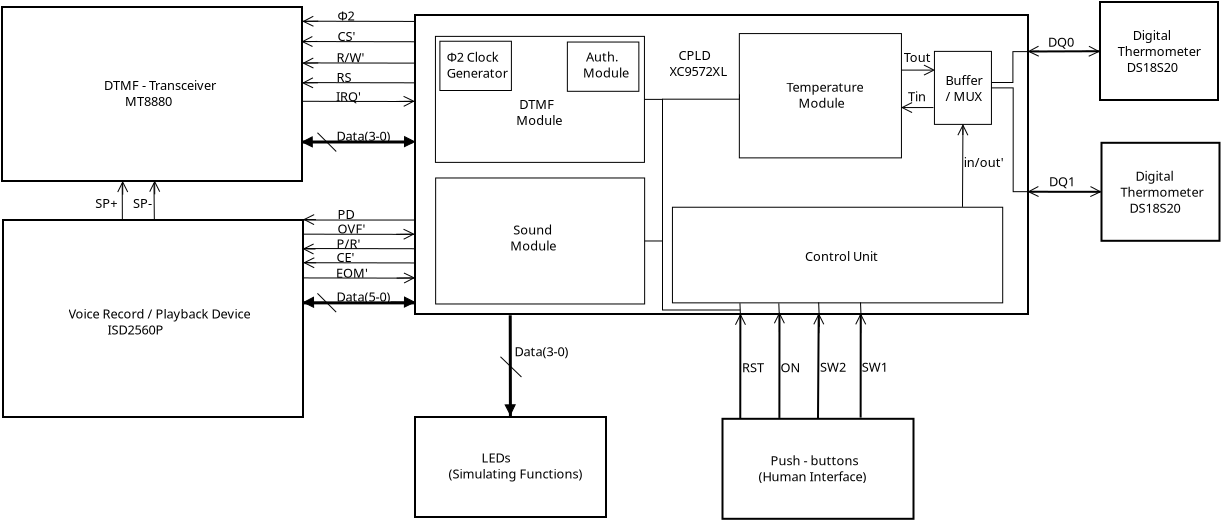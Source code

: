 <?xml version="1.0" encoding="UTF-8"?>
<dia:diagram xmlns:dia="http://www.lysator.liu.se/~alla/dia/">
  <dia:layer name="Background" visible="true" active="true">
    <dia:object type="Standard - Box" version="0" id="O0">
      <dia:attribute name="obj_pos">
        <dia:point val="34.6,1.15"/>
      </dia:attribute>
      <dia:attribute name="obj_bb">
        <dia:rectangle val="34.55,1.1;65.3,16.15"/>
      </dia:attribute>
      <dia:attribute name="elem_corner">
        <dia:point val="34.6,1.15"/>
      </dia:attribute>
      <dia:attribute name="elem_width">
        <dia:real val="30.65"/>
      </dia:attribute>
      <dia:attribute name="elem_height">
        <dia:real val="14.95"/>
      </dia:attribute>
      <dia:attribute name="border_width">
        <dia:real val="0.1"/>
      </dia:attribute>
      <dia:attribute name="show_background">
        <dia:boolean val="true"/>
      </dia:attribute>
    </dia:object>
    <dia:object type="Standard - Box" version="0" id="O1">
      <dia:attribute name="obj_pos">
        <dia:point val="68.85,0.5"/>
      </dia:attribute>
      <dia:attribute name="obj_bb">
        <dia:rectangle val="68.8,0.45;74.8,5.45"/>
      </dia:attribute>
      <dia:attribute name="elem_corner">
        <dia:point val="68.85,0.5"/>
      </dia:attribute>
      <dia:attribute name="elem_width">
        <dia:real val="5.9"/>
      </dia:attribute>
      <dia:attribute name="elem_height">
        <dia:real val="4.9"/>
      </dia:attribute>
      <dia:attribute name="border_width">
        <dia:real val="0.1"/>
      </dia:attribute>
      <dia:attribute name="show_background">
        <dia:boolean val="true"/>
      </dia:attribute>
    </dia:object>
    <dia:object type="Standard - Box" version="0" id="O2">
      <dia:attribute name="obj_pos">
        <dia:point val="13.95,0.75"/>
      </dia:attribute>
      <dia:attribute name="obj_bb">
        <dia:rectangle val="13.9,0.7;29,9.5"/>
      </dia:attribute>
      <dia:attribute name="elem_corner">
        <dia:point val="13.95,0.75"/>
      </dia:attribute>
      <dia:attribute name="elem_width">
        <dia:real val="15"/>
      </dia:attribute>
      <dia:attribute name="elem_height">
        <dia:real val="8.7"/>
      </dia:attribute>
      <dia:attribute name="border_width">
        <dia:real val="0.1"/>
      </dia:attribute>
      <dia:attribute name="show_background">
        <dia:boolean val="true"/>
      </dia:attribute>
    </dia:object>
    <dia:object type="Standard - Box" version="0" id="O3">
      <dia:attribute name="obj_pos">
        <dia:point val="14,11.4"/>
      </dia:attribute>
      <dia:attribute name="obj_bb">
        <dia:rectangle val="13.95,11.35;29.05,21.3"/>
      </dia:attribute>
      <dia:attribute name="elem_corner">
        <dia:point val="14,11.4"/>
      </dia:attribute>
      <dia:attribute name="elem_width">
        <dia:real val="15"/>
      </dia:attribute>
      <dia:attribute name="elem_height">
        <dia:real val="9.85"/>
      </dia:attribute>
      <dia:attribute name="border_width">
        <dia:real val="0.1"/>
      </dia:attribute>
      <dia:attribute name="show_background">
        <dia:boolean val="true"/>
      </dia:attribute>
    </dia:object>
    <dia:object type="Standard - Text" version="1" id="O4">
      <dia:attribute name="obj_pos">
        <dia:point val="47.325,3.4"/>
      </dia:attribute>
      <dia:attribute name="obj_bb">
        <dia:rectangle val="47.325,2.82;50.413,5.138"/>
      </dia:attribute>
      <dia:attribute name="text">
        <dia:composite type="text">
          <dia:attribute name="string">
            <dia:string>#   CPLD
XC9572XL
#</dia:string>
          </dia:attribute>
          <dia:attribute name="font">
            <dia:font family="sans" style="0" name="Helvetica"/>
          </dia:attribute>
          <dia:attribute name="height">
            <dia:real val="0.8"/>
          </dia:attribute>
          <dia:attribute name="pos">
            <dia:point val="47.325,3.4"/>
          </dia:attribute>
          <dia:attribute name="color">
            <dia:color val="#000000"/>
          </dia:attribute>
          <dia:attribute name="alignment">
            <dia:enum val="0"/>
          </dia:attribute>
        </dia:composite>
      </dia:attribute>
      <dia:attribute name="valign">
        <dia:enum val="3"/>
      </dia:attribute>
    </dia:object>
    <dia:object type="Standard - Box" version="0" id="O5">
      <dia:attribute name="obj_pos">
        <dia:point val="68.925,7.54"/>
      </dia:attribute>
      <dia:attribute name="obj_bb">
        <dia:rectangle val="68.875,7.49;74.875,12.49"/>
      </dia:attribute>
      <dia:attribute name="elem_corner">
        <dia:point val="68.925,7.54"/>
      </dia:attribute>
      <dia:attribute name="elem_width">
        <dia:real val="5.9"/>
      </dia:attribute>
      <dia:attribute name="elem_height">
        <dia:real val="4.9"/>
      </dia:attribute>
      <dia:attribute name="border_width">
        <dia:real val="0.1"/>
      </dia:attribute>
      <dia:attribute name="show_background">
        <dia:boolean val="true"/>
      </dia:attribute>
    </dia:object>
    <dia:object type="Standard - Text" version="1" id="O6">
      <dia:attribute name="obj_pos">
        <dia:point val="69.875,9.44"/>
      </dia:attribute>
      <dia:attribute name="obj_bb">
        <dia:rectangle val="69.875,8.86;73.718,11.178"/>
      </dia:attribute>
      <dia:attribute name="text">
        <dia:composite type="text">
          <dia:attribute name="string">
            <dia:string>#     Digital 
Thermometer
   DS18S20#</dia:string>
          </dia:attribute>
          <dia:attribute name="font">
            <dia:font family="sans" style="0" name="Helvetica"/>
          </dia:attribute>
          <dia:attribute name="height">
            <dia:real val="0.8"/>
          </dia:attribute>
          <dia:attribute name="pos">
            <dia:point val="69.875,9.44"/>
          </dia:attribute>
          <dia:attribute name="color">
            <dia:color val="#000000"/>
          </dia:attribute>
          <dia:attribute name="alignment">
            <dia:enum val="0"/>
          </dia:attribute>
        </dia:composite>
      </dia:attribute>
      <dia:attribute name="valign">
        <dia:enum val="3"/>
      </dia:attribute>
    </dia:object>
    <dia:object type="Standard - Text" version="1" id="O7">
      <dia:attribute name="obj_pos">
        <dia:point val="19.05,4.9"/>
      </dia:attribute>
      <dia:attribute name="obj_bb">
        <dia:rectangle val="19.05,4.32;24.698,5.838"/>
      </dia:attribute>
      <dia:attribute name="text">
        <dia:composite type="text">
          <dia:attribute name="string">
            <dia:string>#DTMF - Transceiver
       MT8880#</dia:string>
          </dia:attribute>
          <dia:attribute name="font">
            <dia:font family="sans" style="0" name="Helvetica"/>
          </dia:attribute>
          <dia:attribute name="height">
            <dia:real val="0.8"/>
          </dia:attribute>
          <dia:attribute name="pos">
            <dia:point val="19.05,4.9"/>
          </dia:attribute>
          <dia:attribute name="color">
            <dia:color val="#000000"/>
          </dia:attribute>
          <dia:attribute name="alignment">
            <dia:enum val="0"/>
          </dia:attribute>
        </dia:composite>
      </dia:attribute>
      <dia:attribute name="valign">
        <dia:enum val="3"/>
      </dia:attribute>
    </dia:object>
    <dia:object type="Standard - Text" version="1" id="O8">
      <dia:attribute name="obj_pos">
        <dia:point val="17.275,16.325"/>
      </dia:attribute>
      <dia:attribute name="obj_bb">
        <dia:rectangle val="17.275,15.745;26.337,17.262"/>
      </dia:attribute>
      <dia:attribute name="text">
        <dia:composite type="text">
          <dia:attribute name="string">
            <dia:string>#Voice Record / Playback Device
             ISD2560P#</dia:string>
          </dia:attribute>
          <dia:attribute name="font">
            <dia:font family="sans" style="0" name="Helvetica"/>
          </dia:attribute>
          <dia:attribute name="height">
            <dia:real val="0.8"/>
          </dia:attribute>
          <dia:attribute name="pos">
            <dia:point val="17.275,16.325"/>
          </dia:attribute>
          <dia:attribute name="color">
            <dia:color val="#000000"/>
          </dia:attribute>
          <dia:attribute name="alignment">
            <dia:enum val="0"/>
          </dia:attribute>
        </dia:composite>
      </dia:attribute>
      <dia:attribute name="valign">
        <dia:enum val="3"/>
      </dia:attribute>
    </dia:object>
    <dia:object type="Standard - Box" version="0" id="O9">
      <dia:attribute name="obj_pos">
        <dia:point val="34.6,21.25"/>
      </dia:attribute>
      <dia:attribute name="obj_bb">
        <dia:rectangle val="34.55,21.2;44.2,26.3"/>
      </dia:attribute>
      <dia:attribute name="elem_corner">
        <dia:point val="34.6,21.25"/>
      </dia:attribute>
      <dia:attribute name="elem_width">
        <dia:real val="9.55"/>
      </dia:attribute>
      <dia:attribute name="elem_height">
        <dia:real val="5"/>
      </dia:attribute>
      <dia:attribute name="border_width">
        <dia:real val="0.1"/>
      </dia:attribute>
      <dia:attribute name="show_background">
        <dia:boolean val="true"/>
      </dia:attribute>
    </dia:object>
    <dia:object type="Standard - Box" version="0" id="O10">
      <dia:attribute name="obj_pos">
        <dia:point val="49.975,21.34"/>
      </dia:attribute>
      <dia:attribute name="obj_bb">
        <dia:rectangle val="49.925,21.29;59.575,26.39"/>
      </dia:attribute>
      <dia:attribute name="elem_corner">
        <dia:point val="49.975,21.34"/>
      </dia:attribute>
      <dia:attribute name="elem_width">
        <dia:real val="9.55"/>
      </dia:attribute>
      <dia:attribute name="elem_height">
        <dia:real val="5"/>
      </dia:attribute>
      <dia:attribute name="border_width">
        <dia:real val="0.1"/>
      </dia:attribute>
      <dia:attribute name="show_background">
        <dia:boolean val="true"/>
      </dia:attribute>
    </dia:object>
    <dia:object type="Standard - Text" version="1" id="O11">
      <dia:attribute name="obj_pos">
        <dia:point val="36.275,23.525"/>
      </dia:attribute>
      <dia:attribute name="obj_bb">
        <dia:rectangle val="36.275,22.945;42.638,24.462"/>
      </dia:attribute>
      <dia:attribute name="text">
        <dia:composite type="text">
          <dia:attribute name="string">
            <dia:string>#           LEDs
(Simulating Functions)#</dia:string>
          </dia:attribute>
          <dia:attribute name="font">
            <dia:font family="sans" style="0" name="Helvetica"/>
          </dia:attribute>
          <dia:attribute name="height">
            <dia:real val="0.8"/>
          </dia:attribute>
          <dia:attribute name="pos">
            <dia:point val="36.275,23.525"/>
          </dia:attribute>
          <dia:attribute name="color">
            <dia:color val="#000000"/>
          </dia:attribute>
          <dia:attribute name="alignment">
            <dia:enum val="0"/>
          </dia:attribute>
        </dia:composite>
      </dia:attribute>
      <dia:attribute name="valign">
        <dia:enum val="3"/>
      </dia:attribute>
    </dia:object>
    <dia:object type="Standard - Text" version="1" id="O12">
      <dia:attribute name="obj_pos">
        <dia:point val="51.775,23.665"/>
      </dia:attribute>
      <dia:attribute name="obj_bb">
        <dia:rectangle val="51.775,23.085;56.928,24.602"/>
      </dia:attribute>
      <dia:attribute name="text">
        <dia:composite type="text">
          <dia:attribute name="string">
            <dia:string>#    Push - buttons
(Human Interface)#</dia:string>
          </dia:attribute>
          <dia:attribute name="font">
            <dia:font family="sans" style="0" name="Helvetica"/>
          </dia:attribute>
          <dia:attribute name="height">
            <dia:real val="0.8"/>
          </dia:attribute>
          <dia:attribute name="pos">
            <dia:point val="51.775,23.665"/>
          </dia:attribute>
          <dia:attribute name="color">
            <dia:color val="#000000"/>
          </dia:attribute>
          <dia:attribute name="alignment">
            <dia:enum val="0"/>
          </dia:attribute>
        </dia:composite>
      </dia:attribute>
      <dia:attribute name="valign">
        <dia:enum val="3"/>
      </dia:attribute>
    </dia:object>
    <dia:object type="Standard - Text" version="1" id="O13">
      <dia:attribute name="obj_pos">
        <dia:point val="72.9,2.7"/>
      </dia:attribute>
      <dia:attribute name="obj_bb">
        <dia:rectangle val="72.9,2.12;72.9,2.837"/>
      </dia:attribute>
      <dia:attribute name="text">
        <dia:composite type="text">
          <dia:attribute name="string">
            <dia:string>##</dia:string>
          </dia:attribute>
          <dia:attribute name="font">
            <dia:font family="sans" style="0" name="Helvetica"/>
          </dia:attribute>
          <dia:attribute name="height">
            <dia:real val="0.8"/>
          </dia:attribute>
          <dia:attribute name="pos">
            <dia:point val="72.9,2.7"/>
          </dia:attribute>
          <dia:attribute name="color">
            <dia:color val="#000000"/>
          </dia:attribute>
          <dia:attribute name="alignment">
            <dia:enum val="0"/>
          </dia:attribute>
        </dia:composite>
      </dia:attribute>
      <dia:attribute name="valign">
        <dia:enum val="3"/>
      </dia:attribute>
    </dia:object>
    <dia:object type="Standard - Line" version="0" id="O14">
      <dia:attribute name="obj_pos">
        <dia:point val="65.356,2.975"/>
      </dia:attribute>
      <dia:attribute name="obj_bb">
        <dia:rectangle val="65.305,2.911;68.851,3.025"/>
      </dia:attribute>
      <dia:attribute name="conn_endpoints">
        <dia:point val="65.356,2.975"/>
        <dia:point val="68.8,2.962"/>
      </dia:attribute>
      <dia:attribute name="numcp">
        <dia:int val="1"/>
      </dia:attribute>
      <dia:attribute name="line_width">
        <dia:real val="0.1"/>
      </dia:attribute>
      <dia:connections>
        <dia:connection handle="1" to="O1" connection="8"/>
      </dia:connections>
    </dia:object>
    <dia:object type="Standard - Line" version="0" id="O15">
      <dia:attribute name="obj_pos">
        <dia:point val="68.876,9.989"/>
      </dia:attribute>
      <dia:attribute name="obj_bb">
        <dia:rectangle val="65.306,9.937;68.926,10.039"/>
      </dia:attribute>
      <dia:attribute name="conn_endpoints">
        <dia:point val="68.876,9.989"/>
        <dia:point val="65.356,9.988"/>
      </dia:attribute>
      <dia:attribute name="numcp">
        <dia:int val="1"/>
      </dia:attribute>
      <dia:attribute name="line_width">
        <dia:real val="0.1"/>
      </dia:attribute>
      <dia:connections>
        <dia:connection handle="0" to="O5" connection="8"/>
      </dia:connections>
    </dia:object>
    <dia:object type="Standard - Line" version="0" id="O16">
      <dia:attribute name="obj_pos">
        <dia:point val="39.371,21.2"/>
      </dia:attribute>
      <dia:attribute name="obj_bb">
        <dia:rectangle val="39.287,16.087;39.446,21.275"/>
      </dia:attribute>
      <dia:attribute name="conn_endpoints">
        <dia:point val="39.371,21.2"/>
        <dia:point val="39.362,16.163"/>
      </dia:attribute>
      <dia:attribute name="numcp">
        <dia:int val="1"/>
      </dia:attribute>
      <dia:attribute name="line_width">
        <dia:real val="0.15"/>
      </dia:attribute>
      <dia:connections>
        <dia:connection handle="0" to="O9" connection="8"/>
      </dia:connections>
    </dia:object>
    <dia:object type="Standard - Line" version="0" id="O17">
      <dia:attribute name="obj_pos">
        <dia:point val="50.863,21.3"/>
      </dia:attribute>
      <dia:attribute name="obj_bb">
        <dia:rectangle val="50.813,16.122;50.918,21.35"/>
      </dia:attribute>
      <dia:attribute name="conn_endpoints">
        <dia:point val="50.863,21.3"/>
        <dia:point val="50.868,16.172"/>
      </dia:attribute>
      <dia:attribute name="numcp">
        <dia:int val="1"/>
      </dia:attribute>
      <dia:attribute name="line_width">
        <dia:real val="0.1"/>
      </dia:attribute>
    </dia:object>
    <dia:object type="Standard - Line" version="0" id="O18">
      <dia:attribute name="obj_pos">
        <dia:point val="52.819,21.298"/>
      </dia:attribute>
      <dia:attribute name="obj_bb">
        <dia:rectangle val="52.77,16.12;52.874,21.348"/>
      </dia:attribute>
      <dia:attribute name="conn_endpoints">
        <dia:point val="52.819,21.298"/>
        <dia:point val="52.824,16.17"/>
      </dia:attribute>
      <dia:attribute name="numcp">
        <dia:int val="1"/>
      </dia:attribute>
      <dia:attribute name="line_width">
        <dia:real val="0.1"/>
      </dia:attribute>
    </dia:object>
    <dia:object type="Standard - Line" version="0" id="O19">
      <dia:attribute name="obj_pos">
        <dia:point val="54.75,21.315"/>
      </dia:attribute>
      <dia:attribute name="obj_bb">
        <dia:rectangle val="54.7,16.118;54.835,21.365"/>
      </dia:attribute>
      <dia:attribute name="conn_endpoints">
        <dia:point val="54.75,21.315"/>
        <dia:point val="54.785,16.169"/>
      </dia:attribute>
      <dia:attribute name="numcp">
        <dia:int val="1"/>
      </dia:attribute>
      <dia:attribute name="line_width">
        <dia:real val="0.1"/>
      </dia:attribute>
      <dia:connections>
        <dia:connection handle="0" to="O10" connection="1"/>
      </dia:connections>
    </dia:object>
    <dia:object type="Standard - Line" version="0" id="O20">
      <dia:attribute name="obj_pos">
        <dia:point val="56.882,21.28"/>
      </dia:attribute>
      <dia:attribute name="obj_bb">
        <dia:rectangle val="56.832,16.102;56.937,21.33"/>
      </dia:attribute>
      <dia:attribute name="conn_endpoints">
        <dia:point val="56.882,21.28"/>
        <dia:point val="56.887,16.152"/>
      </dia:attribute>
      <dia:attribute name="numcp">
        <dia:int val="1"/>
      </dia:attribute>
      <dia:attribute name="line_width">
        <dia:real val="0.1"/>
      </dia:attribute>
    </dia:object>
    <dia:object type="Standard - Line" version="0" id="O21">
      <dia:attribute name="obj_pos">
        <dia:point val="38.873,18.238"/>
      </dia:attribute>
      <dia:attribute name="obj_bb">
        <dia:rectangle val="38.838,18.202;39.959,19.285"/>
      </dia:attribute>
      <dia:attribute name="conn_endpoints">
        <dia:point val="38.873,18.238"/>
        <dia:point val="39.923,19.25"/>
      </dia:attribute>
      <dia:attribute name="numcp">
        <dia:int val="1"/>
      </dia:attribute>
      <dia:attribute name="line_width">
        <dia:real val="0.05"/>
      </dia:attribute>
    </dia:object>
    <dia:object type="Standard - Line" version="0" id="O22">
      <dia:attribute name="obj_pos">
        <dia:point val="28.95,2.477"/>
      </dia:attribute>
      <dia:attribute name="obj_bb">
        <dia:rectangle val="28.925,2.452;34.573,2.513"/>
      </dia:attribute>
      <dia:attribute name="conn_endpoints">
        <dia:point val="28.95,2.477"/>
        <dia:point val="34.548,2.487"/>
      </dia:attribute>
      <dia:attribute name="numcp">
        <dia:int val="1"/>
      </dia:attribute>
      <dia:attribute name="line_width">
        <dia:real val="0.05"/>
      </dia:attribute>
    </dia:object>
    <dia:object type="Standard - Line" version="0" id="O23">
      <dia:attribute name="obj_pos">
        <dia:point val="28.967,1.46"/>
      </dia:attribute>
      <dia:attribute name="obj_bb">
        <dia:rectangle val="28.942,1.435;34.59,1.496"/>
      </dia:attribute>
      <dia:attribute name="conn_endpoints">
        <dia:point val="28.967,1.46"/>
        <dia:point val="34.565,1.471"/>
      </dia:attribute>
      <dia:attribute name="numcp">
        <dia:int val="1"/>
      </dia:attribute>
      <dia:attribute name="line_width">
        <dia:real val="0.05"/>
      </dia:attribute>
    </dia:object>
    <dia:object type="Standard - Line" version="0" id="O24">
      <dia:attribute name="obj_pos">
        <dia:point val="28.998,3.545"/>
      </dia:attribute>
      <dia:attribute name="obj_bb">
        <dia:rectangle val="28.973,3.52;34.621,3.581"/>
      </dia:attribute>
      <dia:attribute name="conn_endpoints">
        <dia:point val="28.998,3.545"/>
        <dia:point val="34.596,3.556"/>
      </dia:attribute>
      <dia:attribute name="numcp">
        <dia:int val="1"/>
      </dia:attribute>
      <dia:attribute name="line_width">
        <dia:real val="0.05"/>
      </dia:attribute>
    </dia:object>
    <dia:object type="Standard - Line" version="0" id="O25">
      <dia:attribute name="obj_pos">
        <dia:point val="28.979,4.53"/>
      </dia:attribute>
      <dia:attribute name="obj_bb">
        <dia:rectangle val="28.954,4.505;34.602,4.566"/>
      </dia:attribute>
      <dia:attribute name="conn_endpoints">
        <dia:point val="28.979,4.53"/>
        <dia:point val="34.577,4.541"/>
      </dia:attribute>
      <dia:attribute name="numcp">
        <dia:int val="1"/>
      </dia:attribute>
      <dia:attribute name="line_width">
        <dia:real val="0.05"/>
      </dia:attribute>
    </dia:object>
    <dia:object type="Standard - Line" version="0" id="O26">
      <dia:attribute name="obj_pos">
        <dia:point val="28.912,7.5"/>
      </dia:attribute>
      <dia:attribute name="obj_bb">
        <dia:rectangle val="28.837,7.425;34.548,7.575"/>
      </dia:attribute>
      <dia:attribute name="conn_endpoints">
        <dia:point val="28.912,7.5"/>
        <dia:point val="34.473,7.5"/>
      </dia:attribute>
      <dia:attribute name="numcp">
        <dia:int val="1"/>
      </dia:attribute>
      <dia:attribute name="line_width">
        <dia:real val="0.15"/>
      </dia:attribute>
    </dia:object>
    <dia:object type="Standard - Line" version="0" id="O27">
      <dia:attribute name="obj_pos">
        <dia:point val="29.723,7.037"/>
      </dia:attribute>
      <dia:attribute name="obj_bb">
        <dia:rectangle val="29.688,7.002;30.696,8.01"/>
      </dia:attribute>
      <dia:attribute name="conn_endpoints">
        <dia:point val="29.723,7.037"/>
        <dia:point val="30.661,7.975"/>
      </dia:attribute>
      <dia:attribute name="numcp">
        <dia:int val="1"/>
      </dia:attribute>
      <dia:attribute name="line_width">
        <dia:real val="0.05"/>
      </dia:attribute>
    </dia:object>
    <dia:object type="Standard - Text" version="1" id="O28">
      <dia:attribute name="obj_pos">
        <dia:point val="30.723,2.45"/>
      </dia:attribute>
      <dia:attribute name="obj_bb">
        <dia:rectangle val="30.723,1.87;31.736,2.587"/>
      </dia:attribute>
      <dia:attribute name="text">
        <dia:composite type="text">
          <dia:attribute name="string">
            <dia:string>#CS'#</dia:string>
          </dia:attribute>
          <dia:attribute name="font">
            <dia:font family="sans" style="0" name="Helvetica"/>
          </dia:attribute>
          <dia:attribute name="height">
            <dia:real val="0.8"/>
          </dia:attribute>
          <dia:attribute name="pos">
            <dia:point val="30.723,2.45"/>
          </dia:attribute>
          <dia:attribute name="color">
            <dia:color val="#000000"/>
          </dia:attribute>
          <dia:attribute name="alignment">
            <dia:enum val="0"/>
          </dia:attribute>
        </dia:composite>
      </dia:attribute>
      <dia:attribute name="valign">
        <dia:enum val="3"/>
      </dia:attribute>
    </dia:object>
    <dia:object type="Standard - Text" version="1" id="O29">
      <dia:attribute name="obj_pos">
        <dia:point val="33.211,2.112"/>
      </dia:attribute>
      <dia:attribute name="obj_bb">
        <dia:rectangle val="33.211,1.532;33.211,2.25"/>
      </dia:attribute>
      <dia:attribute name="text">
        <dia:composite type="text">
          <dia:attribute name="string">
            <dia:string>##</dia:string>
          </dia:attribute>
          <dia:attribute name="font">
            <dia:font family="sans" style="0" name="Helvetica"/>
          </dia:attribute>
          <dia:attribute name="height">
            <dia:real val="0.8"/>
          </dia:attribute>
          <dia:attribute name="pos">
            <dia:point val="33.211,2.112"/>
          </dia:attribute>
          <dia:attribute name="color">
            <dia:color val="#000000"/>
          </dia:attribute>
          <dia:attribute name="alignment">
            <dia:enum val="0"/>
          </dia:attribute>
        </dia:composite>
      </dia:attribute>
      <dia:attribute name="valign">
        <dia:enum val="3"/>
      </dia:attribute>
    </dia:object>
    <dia:object type="Standard - Text" version="1" id="O30">
      <dia:attribute name="obj_pos">
        <dia:point val="30.673,7.438"/>
      </dia:attribute>
      <dia:attribute name="obj_bb">
        <dia:rectangle val="30.673,6.857;33.371,7.575"/>
      </dia:attribute>
      <dia:attribute name="text">
        <dia:composite type="text">
          <dia:attribute name="string">
            <dia:string>#Data(3-0)#</dia:string>
          </dia:attribute>
          <dia:attribute name="font">
            <dia:font family="sans" style="0" name="Helvetica"/>
          </dia:attribute>
          <dia:attribute name="height">
            <dia:real val="0.8"/>
          </dia:attribute>
          <dia:attribute name="pos">
            <dia:point val="30.673,7.438"/>
          </dia:attribute>
          <dia:attribute name="color">
            <dia:color val="#000000"/>
          </dia:attribute>
          <dia:attribute name="alignment">
            <dia:enum val="0"/>
          </dia:attribute>
        </dia:composite>
      </dia:attribute>
      <dia:attribute name="valign">
        <dia:enum val="3"/>
      </dia:attribute>
    </dia:object>
    <dia:object type="Standard - Text" version="1" id="O31">
      <dia:attribute name="obj_pos">
        <dia:point val="30.723,1.425"/>
      </dia:attribute>
      <dia:attribute name="obj_bb">
        <dia:rectangle val="30.723,0.845;31.588,1.562"/>
      </dia:attribute>
      <dia:attribute name="text">
        <dia:composite type="text">
          <dia:attribute name="string">
            <dia:string>#Φ2#</dia:string>
          </dia:attribute>
          <dia:attribute name="font">
            <dia:font family="sans" style="0" name="Helvetica"/>
          </dia:attribute>
          <dia:attribute name="height">
            <dia:real val="0.8"/>
          </dia:attribute>
          <dia:attribute name="pos">
            <dia:point val="30.723,1.425"/>
          </dia:attribute>
          <dia:attribute name="color">
            <dia:color val="#000000"/>
          </dia:attribute>
          <dia:attribute name="alignment">
            <dia:enum val="0"/>
          </dia:attribute>
        </dia:composite>
      </dia:attribute>
      <dia:attribute name="valign">
        <dia:enum val="3"/>
      </dia:attribute>
    </dia:object>
    <dia:object type="Standard - Text" version="1" id="O32">
      <dia:attribute name="obj_pos">
        <dia:point val="30.673,3.513"/>
      </dia:attribute>
      <dia:attribute name="obj_bb">
        <dia:rectangle val="30.673,2.933;32.038,3.65"/>
      </dia:attribute>
      <dia:attribute name="text">
        <dia:composite type="text">
          <dia:attribute name="string">
            <dia:string>#R/W'#</dia:string>
          </dia:attribute>
          <dia:attribute name="font">
            <dia:font family="sans" style="0" name="Helvetica"/>
          </dia:attribute>
          <dia:attribute name="height">
            <dia:real val="0.8"/>
          </dia:attribute>
          <dia:attribute name="pos">
            <dia:point val="30.673,3.513"/>
          </dia:attribute>
          <dia:attribute name="color">
            <dia:color val="#000000"/>
          </dia:attribute>
          <dia:attribute name="alignment">
            <dia:enum val="0"/>
          </dia:attribute>
        </dia:composite>
      </dia:attribute>
      <dia:attribute name="valign">
        <dia:enum val="3"/>
      </dia:attribute>
    </dia:object>
    <dia:object type="Standard - Text" version="1" id="O33">
      <dia:attribute name="obj_pos">
        <dia:point val="30.673,4.5"/>
      </dia:attribute>
      <dia:attribute name="obj_bb">
        <dia:rectangle val="30.673,3.92;31.563,4.638"/>
      </dia:attribute>
      <dia:attribute name="text">
        <dia:composite type="text">
          <dia:attribute name="string">
            <dia:string>#RS#</dia:string>
          </dia:attribute>
          <dia:attribute name="font">
            <dia:font family="sans" style="0" name="Helvetica"/>
          </dia:attribute>
          <dia:attribute name="height">
            <dia:real val="0.8"/>
          </dia:attribute>
          <dia:attribute name="pos">
            <dia:point val="30.673,4.5"/>
          </dia:attribute>
          <dia:attribute name="color">
            <dia:color val="#000000"/>
          </dia:attribute>
          <dia:attribute name="alignment">
            <dia:enum val="0"/>
          </dia:attribute>
        </dia:composite>
      </dia:attribute>
      <dia:attribute name="valign">
        <dia:enum val="3"/>
      </dia:attribute>
    </dia:object>
    <dia:object type="Standard - Text" version="1" id="O34">
      <dia:attribute name="obj_pos">
        <dia:point val="39.576,18.212"/>
      </dia:attribute>
      <dia:attribute name="obj_bb">
        <dia:rectangle val="39.576,17.633;42.273,18.35"/>
      </dia:attribute>
      <dia:attribute name="text">
        <dia:composite type="text">
          <dia:attribute name="string">
            <dia:string>#Data(3-0)#</dia:string>
          </dia:attribute>
          <dia:attribute name="font">
            <dia:font family="sans" style="0" name="Helvetica"/>
          </dia:attribute>
          <dia:attribute name="height">
            <dia:real val="0.8"/>
          </dia:attribute>
          <dia:attribute name="pos">
            <dia:point val="39.576,18.212"/>
          </dia:attribute>
          <dia:attribute name="color">
            <dia:color val="#000000"/>
          </dia:attribute>
          <dia:attribute name="alignment">
            <dia:enum val="0"/>
          </dia:attribute>
        </dia:composite>
      </dia:attribute>
      <dia:attribute name="valign">
        <dia:enum val="3"/>
      </dia:attribute>
    </dia:object>
    <dia:object type="Standard - Text" version="1" id="O35">
      <dia:attribute name="obj_pos">
        <dia:point val="31.476,6.638"/>
      </dia:attribute>
      <dia:attribute name="obj_bb">
        <dia:rectangle val="31.476,6.058;31.476,6.775"/>
      </dia:attribute>
      <dia:attribute name="text">
        <dia:composite type="text">
          <dia:attribute name="string">
            <dia:string>##</dia:string>
          </dia:attribute>
          <dia:attribute name="font">
            <dia:font family="sans" style="0" name="Helvetica"/>
          </dia:attribute>
          <dia:attribute name="height">
            <dia:real val="0.8"/>
          </dia:attribute>
          <dia:attribute name="pos">
            <dia:point val="31.476,6.638"/>
          </dia:attribute>
          <dia:attribute name="color">
            <dia:color val="#000000"/>
          </dia:attribute>
          <dia:attribute name="alignment">
            <dia:enum val="0"/>
          </dia:attribute>
        </dia:composite>
      </dia:attribute>
      <dia:attribute name="valign">
        <dia:enum val="3"/>
      </dia:attribute>
    </dia:object>
    <dia:object type="Standard - Text" version="1" id="O36">
      <dia:attribute name="obj_pos">
        <dia:point val="56.94,18.988"/>
      </dia:attribute>
      <dia:attribute name="obj_bb">
        <dia:rectangle val="56.94,18.407;58.325,19.125"/>
      </dia:attribute>
      <dia:attribute name="text">
        <dia:composite type="text">
          <dia:attribute name="string">
            <dia:string>#SW1#</dia:string>
          </dia:attribute>
          <dia:attribute name="font">
            <dia:font family="sans" style="0" name="Helvetica"/>
          </dia:attribute>
          <dia:attribute name="height">
            <dia:real val="0.8"/>
          </dia:attribute>
          <dia:attribute name="pos">
            <dia:point val="56.94,18.988"/>
          </dia:attribute>
          <dia:attribute name="color">
            <dia:color val="#000000"/>
          </dia:attribute>
          <dia:attribute name="alignment">
            <dia:enum val="0"/>
          </dia:attribute>
        </dia:composite>
      </dia:attribute>
      <dia:attribute name="valign">
        <dia:enum val="3"/>
      </dia:attribute>
    </dia:object>
    <dia:object type="Standard - Text" version="1" id="O37">
      <dia:attribute name="obj_pos">
        <dia:point val="54.846,18.99"/>
      </dia:attribute>
      <dia:attribute name="obj_bb">
        <dia:rectangle val="54.846,18.41;56.231,19.128"/>
      </dia:attribute>
      <dia:attribute name="text">
        <dia:composite type="text">
          <dia:attribute name="string">
            <dia:string>#SW2#</dia:string>
          </dia:attribute>
          <dia:attribute name="font">
            <dia:font family="sans" style="0" name="Helvetica"/>
          </dia:attribute>
          <dia:attribute name="height">
            <dia:real val="0.8"/>
          </dia:attribute>
          <dia:attribute name="pos">
            <dia:point val="54.846,18.99"/>
          </dia:attribute>
          <dia:attribute name="color">
            <dia:color val="#000000"/>
          </dia:attribute>
          <dia:attribute name="alignment">
            <dia:enum val="0"/>
          </dia:attribute>
        </dia:composite>
      </dia:attribute>
      <dia:attribute name="valign">
        <dia:enum val="3"/>
      </dia:attribute>
    </dia:object>
    <dia:object type="Standard - Text" version="1" id="O38">
      <dia:attribute name="obj_pos">
        <dia:point val="52.872,19.009"/>
      </dia:attribute>
      <dia:attribute name="obj_bb">
        <dia:rectangle val="52.872,18.429;53.832,19.146"/>
      </dia:attribute>
      <dia:attribute name="text">
        <dia:composite type="text">
          <dia:attribute name="string">
            <dia:string>#ON#</dia:string>
          </dia:attribute>
          <dia:attribute name="font">
            <dia:font family="sans" style="0" name="Helvetica"/>
          </dia:attribute>
          <dia:attribute name="height">
            <dia:real val="0.8"/>
          </dia:attribute>
          <dia:attribute name="pos">
            <dia:point val="52.872,19.009"/>
          </dia:attribute>
          <dia:attribute name="color">
            <dia:color val="#000000"/>
          </dia:attribute>
          <dia:attribute name="alignment">
            <dia:enum val="0"/>
          </dia:attribute>
        </dia:composite>
      </dia:attribute>
      <dia:attribute name="valign">
        <dia:enum val="3"/>
      </dia:attribute>
      <dia:connections>
        <dia:connection handle="0" to="O18" connection="0"/>
      </dia:connections>
    </dia:object>
    <dia:object type="Standard - Text" version="1" id="O39">
      <dia:attribute name="obj_pos">
        <dia:point val="50.946,19.01"/>
      </dia:attribute>
      <dia:attribute name="obj_bb">
        <dia:rectangle val="50.946,18.43;52.226,19.148"/>
      </dia:attribute>
      <dia:attribute name="text">
        <dia:composite type="text">
          <dia:attribute name="string">
            <dia:string>#RST#</dia:string>
          </dia:attribute>
          <dia:attribute name="font">
            <dia:font family="sans" style="0" name="Helvetica"/>
          </dia:attribute>
          <dia:attribute name="height">
            <dia:real val="0.8"/>
          </dia:attribute>
          <dia:attribute name="pos">
            <dia:point val="50.946,19.01"/>
          </dia:attribute>
          <dia:attribute name="color">
            <dia:color val="#000000"/>
          </dia:attribute>
          <dia:attribute name="alignment">
            <dia:enum val="0"/>
          </dia:attribute>
        </dia:composite>
      </dia:attribute>
      <dia:attribute name="valign">
        <dia:enum val="3"/>
      </dia:attribute>
    </dia:object>
    <dia:object type="Standard - Text" version="1" id="O40">
      <dia:attribute name="obj_pos">
        <dia:point val="51.965,18.325"/>
      </dia:attribute>
      <dia:attribute name="obj_bb">
        <dia:rectangle val="51.965,17.745;51.965,18.462"/>
      </dia:attribute>
      <dia:attribute name="text">
        <dia:composite type="text">
          <dia:attribute name="string">
            <dia:string>##</dia:string>
          </dia:attribute>
          <dia:attribute name="font">
            <dia:font family="sans" style="0" name="Helvetica"/>
          </dia:attribute>
          <dia:attribute name="height">
            <dia:real val="0.8"/>
          </dia:attribute>
          <dia:attribute name="pos">
            <dia:point val="51.965,18.325"/>
          </dia:attribute>
          <dia:attribute name="color">
            <dia:color val="#000000"/>
          </dia:attribute>
          <dia:attribute name="alignment">
            <dia:enum val="0"/>
          </dia:attribute>
        </dia:composite>
      </dia:attribute>
      <dia:attribute name="valign">
        <dia:enum val="3"/>
      </dia:attribute>
    </dia:object>
    <dia:object type="Standard - Text" version="1" id="O41">
      <dia:attribute name="obj_pos">
        <dia:point val="66.25,2.732"/>
      </dia:attribute>
      <dia:attribute name="obj_bb">
        <dia:rectangle val="66.25,2.152;67.565,2.87"/>
      </dia:attribute>
      <dia:attribute name="text">
        <dia:composite type="text">
          <dia:attribute name="string">
            <dia:string>#DQ0#</dia:string>
          </dia:attribute>
          <dia:attribute name="font">
            <dia:font family="sans" style="0" name="Helvetica"/>
          </dia:attribute>
          <dia:attribute name="height">
            <dia:real val="0.8"/>
          </dia:attribute>
          <dia:attribute name="pos">
            <dia:point val="66.25,2.732"/>
          </dia:attribute>
          <dia:attribute name="color">
            <dia:color val="#000000"/>
          </dia:attribute>
          <dia:attribute name="alignment">
            <dia:enum val="0"/>
          </dia:attribute>
        </dia:composite>
      </dia:attribute>
      <dia:attribute name="valign">
        <dia:enum val="3"/>
      </dia:attribute>
    </dia:object>
    <dia:object type="Standard - Text" version="1" id="O42">
      <dia:attribute name="obj_pos">
        <dia:point val="66.294,9.715"/>
      </dia:attribute>
      <dia:attribute name="obj_bb">
        <dia:rectangle val="66.294,9.135;67.609,9.852"/>
      </dia:attribute>
      <dia:attribute name="text">
        <dia:composite type="text">
          <dia:attribute name="string">
            <dia:string>#DQ1#</dia:string>
          </dia:attribute>
          <dia:attribute name="font">
            <dia:font family="sans" style="0" name="Helvetica"/>
          </dia:attribute>
          <dia:attribute name="height">
            <dia:real val="0.8"/>
          </dia:attribute>
          <dia:attribute name="pos">
            <dia:point val="66.294,9.715"/>
          </dia:attribute>
          <dia:attribute name="color">
            <dia:color val="#000000"/>
          </dia:attribute>
          <dia:attribute name="alignment">
            <dia:enum val="0"/>
          </dia:attribute>
        </dia:composite>
      </dia:attribute>
      <dia:attribute name="valign">
        <dia:enum val="3"/>
      </dia:attribute>
    </dia:object>
    <dia:object type="Standard - Text" version="1" id="O43">
      <dia:attribute name="obj_pos">
        <dia:point val="31.763,4.312"/>
      </dia:attribute>
      <dia:attribute name="obj_bb">
        <dia:rectangle val="31.763,3.732;31.763,4.45"/>
      </dia:attribute>
      <dia:attribute name="text">
        <dia:composite type="text">
          <dia:attribute name="string">
            <dia:string>##</dia:string>
          </dia:attribute>
          <dia:attribute name="font">
            <dia:font family="sans" style="0" name="Helvetica"/>
          </dia:attribute>
          <dia:attribute name="height">
            <dia:real val="0.8"/>
          </dia:attribute>
          <dia:attribute name="pos">
            <dia:point val="31.763,4.312"/>
          </dia:attribute>
          <dia:attribute name="color">
            <dia:color val="#000000"/>
          </dia:attribute>
          <dia:attribute name="alignment">
            <dia:enum val="0"/>
          </dia:attribute>
        </dia:composite>
      </dia:attribute>
      <dia:attribute name="valign">
        <dia:enum val="3"/>
      </dia:attribute>
    </dia:object>
    <dia:object type="Standard - Line" version="0" id="O44">
      <dia:attribute name="obj_pos">
        <dia:point val="28.98,5.465"/>
      </dia:attribute>
      <dia:attribute name="obj_bb">
        <dia:rectangle val="28.955,5.44;34.603,5.501"/>
      </dia:attribute>
      <dia:attribute name="conn_endpoints">
        <dia:point val="28.98,5.465"/>
        <dia:point val="34.578,5.476"/>
      </dia:attribute>
      <dia:attribute name="numcp">
        <dia:int val="1"/>
      </dia:attribute>
      <dia:attribute name="line_width">
        <dia:real val="0.05"/>
      </dia:attribute>
    </dia:object>
    <dia:object type="Standard - Text" version="1" id="O45">
      <dia:attribute name="obj_pos">
        <dia:point val="30.655,5.46"/>
      </dia:attribute>
      <dia:attribute name="obj_bb">
        <dia:rectangle val="30.655,4.88;31.915,5.598"/>
      </dia:attribute>
      <dia:attribute name="text">
        <dia:composite type="text">
          <dia:attribute name="string">
            <dia:string>#IRQ'#</dia:string>
          </dia:attribute>
          <dia:attribute name="font">
            <dia:font family="sans" style="0" name="Helvetica"/>
          </dia:attribute>
          <dia:attribute name="height">
            <dia:real val="0.8"/>
          </dia:attribute>
          <dia:attribute name="pos">
            <dia:point val="30.655,5.46"/>
          </dia:attribute>
          <dia:attribute name="color">
            <dia:color val="#000000"/>
          </dia:attribute>
          <dia:attribute name="alignment">
            <dia:enum val="0"/>
          </dia:attribute>
        </dia:composite>
      </dia:attribute>
      <dia:attribute name="valign">
        <dia:enum val="3"/>
      </dia:attribute>
    </dia:object>
    <dia:object type="Standard - Line" version="0" id="O46">
      <dia:attribute name="obj_pos">
        <dia:point val="29.049,12.108"/>
      </dia:attribute>
      <dia:attribute name="obj_bb">
        <dia:rectangle val="29.024,12.083;34.672,12.144"/>
      </dia:attribute>
      <dia:attribute name="conn_endpoints">
        <dia:point val="29.049,12.108"/>
        <dia:point val="34.647,12.119"/>
      </dia:attribute>
      <dia:attribute name="numcp">
        <dia:int val="1"/>
      </dia:attribute>
      <dia:attribute name="line_width">
        <dia:real val="0.05"/>
      </dia:attribute>
    </dia:object>
    <dia:object type="Standard - Line" version="0" id="O47">
      <dia:attribute name="obj_pos">
        <dia:point val="29,11.4"/>
      </dia:attribute>
      <dia:attribute name="obj_bb">
        <dia:rectangle val="28.975,11.375;34.588,11.427"/>
      </dia:attribute>
      <dia:attribute name="conn_endpoints">
        <dia:point val="29,11.4"/>
        <dia:point val="34.563,11.402"/>
      </dia:attribute>
      <dia:attribute name="numcp">
        <dia:int val="1"/>
      </dia:attribute>
      <dia:attribute name="line_width">
        <dia:real val="0.05"/>
      </dia:attribute>
      <dia:connections>
        <dia:connection handle="0" to="O3" connection="2"/>
      </dia:connections>
    </dia:object>
    <dia:object type="Standard - Line" version="0" id="O48">
      <dia:attribute name="obj_pos">
        <dia:point val="28.997,12.826"/>
      </dia:attribute>
      <dia:attribute name="obj_bb">
        <dia:rectangle val="28.971,12.801;34.619,12.862"/>
      </dia:attribute>
      <dia:attribute name="conn_endpoints">
        <dia:point val="28.997,12.826"/>
        <dia:point val="34.594,12.837"/>
      </dia:attribute>
      <dia:attribute name="numcp">
        <dia:int val="1"/>
      </dia:attribute>
      <dia:attribute name="line_width">
        <dia:real val="0.05"/>
      </dia:attribute>
    </dia:object>
    <dia:object type="Standard - Line" version="0" id="O49">
      <dia:attribute name="obj_pos">
        <dia:point val="28.978,13.536"/>
      </dia:attribute>
      <dia:attribute name="obj_bb">
        <dia:rectangle val="28.953,13.511;34.601,13.572"/>
      </dia:attribute>
      <dia:attribute name="conn_endpoints">
        <dia:point val="28.978,13.536"/>
        <dia:point val="34.576,13.547"/>
      </dia:attribute>
      <dia:attribute name="numcp">
        <dia:int val="1"/>
      </dia:attribute>
      <dia:attribute name="line_width">
        <dia:real val="0.05"/>
      </dia:attribute>
    </dia:object>
    <dia:object type="Standard - Line" version="0" id="O50">
      <dia:attribute name="obj_pos">
        <dia:point val="28.985,15.544"/>
      </dia:attribute>
      <dia:attribute name="obj_bb">
        <dia:rectangle val="28.91,15.469;34.621,15.619"/>
      </dia:attribute>
      <dia:attribute name="conn_endpoints">
        <dia:point val="28.985,15.544"/>
        <dia:point val="34.547,15.544"/>
      </dia:attribute>
      <dia:attribute name="numcp">
        <dia:int val="1"/>
      </dia:attribute>
      <dia:attribute name="line_width">
        <dia:real val="0.15"/>
      </dia:attribute>
    </dia:object>
    <dia:object type="Standard - Line" version="0" id="O51">
      <dia:attribute name="obj_pos">
        <dia:point val="29.721,15.069"/>
      </dia:attribute>
      <dia:attribute name="obj_bb">
        <dia:rectangle val="29.686,15.033;30.694,16.042"/>
      </dia:attribute>
      <dia:attribute name="conn_endpoints">
        <dia:point val="29.721,15.069"/>
        <dia:point val="30.659,16.006"/>
      </dia:attribute>
      <dia:attribute name="numcp">
        <dia:int val="1"/>
      </dia:attribute>
      <dia:attribute name="line_width">
        <dia:real val="0.05"/>
      </dia:attribute>
    </dia:object>
    <dia:object type="Standard - Text" version="1" id="O52">
      <dia:attribute name="obj_pos">
        <dia:point val="30.721,12.081"/>
      </dia:attribute>
      <dia:attribute name="obj_bb">
        <dia:rectangle val="30.721,11.501;32.159,12.219"/>
      </dia:attribute>
      <dia:attribute name="text">
        <dia:composite type="text">
          <dia:attribute name="string">
            <dia:string>#OVF'#</dia:string>
          </dia:attribute>
          <dia:attribute name="font">
            <dia:font family="sans" style="0" name="Helvetica"/>
          </dia:attribute>
          <dia:attribute name="height">
            <dia:real val="0.8"/>
          </dia:attribute>
          <dia:attribute name="pos">
            <dia:point val="30.721,12.081"/>
          </dia:attribute>
          <dia:attribute name="color">
            <dia:color val="#000000"/>
          </dia:attribute>
          <dia:attribute name="alignment">
            <dia:enum val="0"/>
          </dia:attribute>
        </dia:composite>
      </dia:attribute>
      <dia:attribute name="valign">
        <dia:enum val="3"/>
      </dia:attribute>
    </dia:object>
    <dia:object type="Standard - Text" version="1" id="O53">
      <dia:attribute name="obj_pos">
        <dia:point val="33.209,11.744"/>
      </dia:attribute>
      <dia:attribute name="obj_bb">
        <dia:rectangle val="33.209,11.164;33.209,11.881"/>
      </dia:attribute>
      <dia:attribute name="text">
        <dia:composite type="text">
          <dia:attribute name="string">
            <dia:string>##</dia:string>
          </dia:attribute>
          <dia:attribute name="font">
            <dia:font family="sans" style="0" name="Helvetica"/>
          </dia:attribute>
          <dia:attribute name="height">
            <dia:real val="0.8"/>
          </dia:attribute>
          <dia:attribute name="pos">
            <dia:point val="33.209,11.744"/>
          </dia:attribute>
          <dia:attribute name="color">
            <dia:color val="#000000"/>
          </dia:attribute>
          <dia:attribute name="alignment">
            <dia:enum val="0"/>
          </dia:attribute>
        </dia:composite>
      </dia:attribute>
      <dia:attribute name="valign">
        <dia:enum val="3"/>
      </dia:attribute>
    </dia:object>
    <dia:object type="Standard - Text" version="1" id="O54">
      <dia:attribute name="obj_pos">
        <dia:point val="30.672,15.469"/>
      </dia:attribute>
      <dia:attribute name="obj_bb">
        <dia:rectangle val="30.672,14.889;33.369,15.606"/>
      </dia:attribute>
      <dia:attribute name="text">
        <dia:composite type="text">
          <dia:attribute name="string">
            <dia:string>#Data(5-0)#</dia:string>
          </dia:attribute>
          <dia:attribute name="font">
            <dia:font family="sans" style="0" name="Helvetica"/>
          </dia:attribute>
          <dia:attribute name="height">
            <dia:real val="0.8"/>
          </dia:attribute>
          <dia:attribute name="pos">
            <dia:point val="30.672,15.469"/>
          </dia:attribute>
          <dia:attribute name="color">
            <dia:color val="#000000"/>
          </dia:attribute>
          <dia:attribute name="alignment">
            <dia:enum val="0"/>
          </dia:attribute>
        </dia:composite>
      </dia:attribute>
      <dia:attribute name="valign">
        <dia:enum val="3"/>
      </dia:attribute>
    </dia:object>
    <dia:object type="Standard - Text" version="1" id="O55">
      <dia:attribute name="obj_pos">
        <dia:point val="30.721,11.356"/>
      </dia:attribute>
      <dia:attribute name="obj_bb">
        <dia:rectangle val="30.721,10.776;31.611,11.494"/>
      </dia:attribute>
      <dia:attribute name="text">
        <dia:composite type="text">
          <dia:attribute name="string">
            <dia:string>#PD#</dia:string>
          </dia:attribute>
          <dia:attribute name="font">
            <dia:font family="sans" style="0" name="Helvetica"/>
          </dia:attribute>
          <dia:attribute name="height">
            <dia:real val="0.8"/>
          </dia:attribute>
          <dia:attribute name="pos">
            <dia:point val="30.721,11.356"/>
          </dia:attribute>
          <dia:attribute name="color">
            <dia:color val="#000000"/>
          </dia:attribute>
          <dia:attribute name="alignment">
            <dia:enum val="0"/>
          </dia:attribute>
        </dia:composite>
      </dia:attribute>
      <dia:attribute name="valign">
        <dia:enum val="3"/>
      </dia:attribute>
    </dia:object>
    <dia:object type="Standard - Text" version="1" id="O56">
      <dia:attribute name="obj_pos">
        <dia:point val="30.672,12.819"/>
      </dia:attribute>
      <dia:attribute name="obj_bb">
        <dia:rectangle val="30.672,12.239;31.861,12.956"/>
      </dia:attribute>
      <dia:attribute name="text">
        <dia:composite type="text">
          <dia:attribute name="string">
            <dia:string>#P/R'#</dia:string>
          </dia:attribute>
          <dia:attribute name="font">
            <dia:font family="sans" style="0" name="Helvetica"/>
          </dia:attribute>
          <dia:attribute name="height">
            <dia:real val="0.8"/>
          </dia:attribute>
          <dia:attribute name="pos">
            <dia:point val="30.672,12.819"/>
          </dia:attribute>
          <dia:attribute name="color">
            <dia:color val="#000000"/>
          </dia:attribute>
          <dia:attribute name="alignment">
            <dia:enum val="0"/>
          </dia:attribute>
        </dia:composite>
      </dia:attribute>
      <dia:attribute name="valign">
        <dia:enum val="3"/>
      </dia:attribute>
    </dia:object>
    <dia:object type="Standard - Text" version="1" id="O57">
      <dia:attribute name="obj_pos">
        <dia:point val="30.672,13.506"/>
      </dia:attribute>
      <dia:attribute name="obj_bb">
        <dia:rectangle val="30.672,12.926;31.684,13.644"/>
      </dia:attribute>
      <dia:attribute name="text">
        <dia:composite type="text">
          <dia:attribute name="string">
            <dia:string>#CE'#</dia:string>
          </dia:attribute>
          <dia:attribute name="font">
            <dia:font family="sans" style="0" name="Helvetica"/>
          </dia:attribute>
          <dia:attribute name="height">
            <dia:real val="0.8"/>
          </dia:attribute>
          <dia:attribute name="pos">
            <dia:point val="30.672,13.506"/>
          </dia:attribute>
          <dia:attribute name="color">
            <dia:color val="#000000"/>
          </dia:attribute>
          <dia:attribute name="alignment">
            <dia:enum val="0"/>
          </dia:attribute>
        </dia:composite>
      </dia:attribute>
      <dia:attribute name="valign">
        <dia:enum val="3"/>
      </dia:attribute>
    </dia:object>
    <dia:object type="Standard - Text" version="1" id="O58">
      <dia:attribute name="obj_pos">
        <dia:point val="31.474,14.244"/>
      </dia:attribute>
      <dia:attribute name="obj_bb">
        <dia:rectangle val="31.474,13.664;31.474,14.381"/>
      </dia:attribute>
      <dia:attribute name="text">
        <dia:composite type="text">
          <dia:attribute name="string">
            <dia:string>##</dia:string>
          </dia:attribute>
          <dia:attribute name="font">
            <dia:font family="sans" style="0" name="Helvetica"/>
          </dia:attribute>
          <dia:attribute name="height">
            <dia:real val="0.8"/>
          </dia:attribute>
          <dia:attribute name="pos">
            <dia:point val="31.474,14.244"/>
          </dia:attribute>
          <dia:attribute name="color">
            <dia:color val="#000000"/>
          </dia:attribute>
          <dia:attribute name="alignment">
            <dia:enum val="0"/>
          </dia:attribute>
        </dia:composite>
      </dia:attribute>
      <dia:attribute name="valign">
        <dia:enum val="3"/>
      </dia:attribute>
    </dia:object>
    <dia:object type="Standard - Text" version="1" id="O59">
      <dia:attribute name="obj_pos">
        <dia:point val="31.761,13.319"/>
      </dia:attribute>
      <dia:attribute name="obj_bb">
        <dia:rectangle val="31.761,12.739;31.761,13.456"/>
      </dia:attribute>
      <dia:attribute name="text">
        <dia:composite type="text">
          <dia:attribute name="string">
            <dia:string>##</dia:string>
          </dia:attribute>
          <dia:attribute name="font">
            <dia:font family="sans" style="0" name="Helvetica"/>
          </dia:attribute>
          <dia:attribute name="height">
            <dia:real val="0.8"/>
          </dia:attribute>
          <dia:attribute name="pos">
            <dia:point val="31.761,13.319"/>
          </dia:attribute>
          <dia:attribute name="color">
            <dia:color val="#000000"/>
          </dia:attribute>
          <dia:attribute name="alignment">
            <dia:enum val="0"/>
          </dia:attribute>
        </dia:composite>
      </dia:attribute>
      <dia:attribute name="valign">
        <dia:enum val="3"/>
      </dia:attribute>
    </dia:object>
    <dia:object type="Standard - Line" version="0" id="O60">
      <dia:attribute name="obj_pos">
        <dia:point val="28.979,14.296"/>
      </dia:attribute>
      <dia:attribute name="obj_bb">
        <dia:rectangle val="28.953,14.271;34.601,14.332"/>
      </dia:attribute>
      <dia:attribute name="conn_endpoints">
        <dia:point val="28.979,14.296"/>
        <dia:point val="34.576,14.307"/>
      </dia:attribute>
      <dia:attribute name="numcp">
        <dia:int val="1"/>
      </dia:attribute>
      <dia:attribute name="line_width">
        <dia:real val="0.05"/>
      </dia:attribute>
    </dia:object>
    <dia:object type="Standard - Text" version="1" id="O61">
      <dia:attribute name="obj_pos">
        <dia:point val="30.654,14.291"/>
      </dia:attribute>
      <dia:attribute name="obj_bb">
        <dia:rectangle val="30.654,13.711;32.233,14.429"/>
      </dia:attribute>
      <dia:attribute name="text">
        <dia:composite type="text">
          <dia:attribute name="string">
            <dia:string>#EOM'#</dia:string>
          </dia:attribute>
          <dia:attribute name="font">
            <dia:font family="sans" style="0" name="Helvetica"/>
          </dia:attribute>
          <dia:attribute name="height">
            <dia:real val="0.8"/>
          </dia:attribute>
          <dia:attribute name="pos">
            <dia:point val="30.654,14.291"/>
          </dia:attribute>
          <dia:attribute name="color">
            <dia:color val="#000000"/>
          </dia:attribute>
          <dia:attribute name="alignment">
            <dia:enum val="0"/>
          </dia:attribute>
        </dia:composite>
      </dia:attribute>
      <dia:attribute name="valign">
        <dia:enum val="3"/>
      </dia:attribute>
    </dia:object>
    <dia:object type="Standard - Line" version="0" id="O62">
      <dia:attribute name="obj_pos">
        <dia:point val="21.549,9.559"/>
      </dia:attribute>
      <dia:attribute name="obj_bb">
        <dia:rectangle val="21.523,9.534;21.591,11.375"/>
      </dia:attribute>
      <dia:attribute name="conn_endpoints">
        <dia:point val="21.549,9.559"/>
        <dia:point val="21.566,11.35"/>
      </dia:attribute>
      <dia:attribute name="numcp">
        <dia:int val="1"/>
      </dia:attribute>
      <dia:attribute name="line_width">
        <dia:real val="0.05"/>
      </dia:attribute>
    </dia:object>
    <dia:object type="Standard - Line" version="0" id="O63">
      <dia:attribute name="obj_pos">
        <dia:point val="19.961,9.547"/>
      </dia:attribute>
      <dia:attribute name="obj_bb">
        <dia:rectangle val="19.936,9.522;19.993,11.378"/>
      </dia:attribute>
      <dia:attribute name="conn_endpoints">
        <dia:point val="19.961,9.547"/>
        <dia:point val="19.968,11.353"/>
      </dia:attribute>
      <dia:attribute name="numcp">
        <dia:int val="1"/>
      </dia:attribute>
      <dia:attribute name="line_width">
        <dia:real val="0.05"/>
      </dia:attribute>
    </dia:object>
    <dia:object type="Standard - Text" version="1" id="O64">
      <dia:attribute name="obj_pos">
        <dia:point val="18.608,10.797"/>
      </dia:attribute>
      <dia:attribute name="obj_bb">
        <dia:rectangle val="18.608,10.217;19.838,10.935"/>
      </dia:attribute>
      <dia:attribute name="text">
        <dia:composite type="text">
          <dia:attribute name="string">
            <dia:string>#SP+#</dia:string>
          </dia:attribute>
          <dia:attribute name="font">
            <dia:font family="sans" style="0" name="Helvetica"/>
          </dia:attribute>
          <dia:attribute name="height">
            <dia:real val="0.8"/>
          </dia:attribute>
          <dia:attribute name="pos">
            <dia:point val="18.608,10.797"/>
          </dia:attribute>
          <dia:attribute name="color">
            <dia:color val="#000000"/>
          </dia:attribute>
          <dia:attribute name="alignment">
            <dia:enum val="0"/>
          </dia:attribute>
        </dia:composite>
      </dia:attribute>
      <dia:attribute name="valign">
        <dia:enum val="3"/>
      </dia:attribute>
    </dia:object>
    <dia:object type="Standard - Text" version="1" id="O65">
      <dia:attribute name="obj_pos">
        <dia:point val="20.501,10.8"/>
      </dia:attribute>
      <dia:attribute name="obj_bb">
        <dia:rectangle val="20.501,10.22;21.568,10.938"/>
      </dia:attribute>
      <dia:attribute name="text">
        <dia:composite type="text">
          <dia:attribute name="string">
            <dia:string>#SP-#</dia:string>
          </dia:attribute>
          <dia:attribute name="font">
            <dia:font family="sans" style="0" name="Helvetica"/>
          </dia:attribute>
          <dia:attribute name="height">
            <dia:real val="0.8"/>
          </dia:attribute>
          <dia:attribute name="pos">
            <dia:point val="20.501,10.8"/>
          </dia:attribute>
          <dia:attribute name="color">
            <dia:color val="#000000"/>
          </dia:attribute>
          <dia:attribute name="alignment">
            <dia:enum val="0"/>
          </dia:attribute>
        </dia:composite>
      </dia:attribute>
      <dia:attribute name="valign">
        <dia:enum val="3"/>
      </dia:attribute>
    </dia:object>
    <dia:object type="Standard - Text" version="1" id="O66">
      <dia:attribute name="obj_pos">
        <dia:point val="69.743,2.397"/>
      </dia:attribute>
      <dia:attribute name="obj_bb">
        <dia:rectangle val="69.743,1.817;73.585,4.135"/>
      </dia:attribute>
      <dia:attribute name="text">
        <dia:composite type="text">
          <dia:attribute name="string">
            <dia:string>#     Digital 
Thermometer
   DS18S20#</dia:string>
          </dia:attribute>
          <dia:attribute name="font">
            <dia:font family="sans" style="0" name="Helvetica"/>
          </dia:attribute>
          <dia:attribute name="height">
            <dia:real val="0.8"/>
          </dia:attribute>
          <dia:attribute name="pos">
            <dia:point val="69.743,2.397"/>
          </dia:attribute>
          <dia:attribute name="color">
            <dia:color val="#000000"/>
          </dia:attribute>
          <dia:attribute name="alignment">
            <dia:enum val="0"/>
          </dia:attribute>
        </dia:composite>
      </dia:attribute>
      <dia:attribute name="valign">
        <dia:enum val="3"/>
      </dia:attribute>
    </dia:object>
    <dia:object type="Standard - Box" version="0" id="O67">
      <dia:attribute name="obj_pos">
        <dia:point val="47.472,10.762"/>
      </dia:attribute>
      <dia:attribute name="obj_bb">
        <dia:rectangle val="47.447,10.738;64.01,15.569"/>
      </dia:attribute>
      <dia:attribute name="elem_corner">
        <dia:point val="47.472,10.762"/>
      </dia:attribute>
      <dia:attribute name="elem_width">
        <dia:real val="16.513"/>
      </dia:attribute>
      <dia:attribute name="elem_height">
        <dia:real val="4.781"/>
      </dia:attribute>
      <dia:attribute name="border_width">
        <dia:real val="0.05"/>
      </dia:attribute>
      <dia:attribute name="show_background">
        <dia:boolean val="true"/>
      </dia:attribute>
    </dia:object>
    <dia:object type="Standard - Box" version="0" id="O68">
      <dia:attribute name="obj_pos">
        <dia:point val="35.622,2.219"/>
      </dia:attribute>
      <dia:attribute name="obj_bb">
        <dia:rectangle val="35.597,2.194;46.097,8.544"/>
      </dia:attribute>
      <dia:attribute name="elem_corner">
        <dia:point val="35.622,2.219"/>
      </dia:attribute>
      <dia:attribute name="elem_width">
        <dia:real val="10.45"/>
      </dia:attribute>
      <dia:attribute name="elem_height">
        <dia:real val="6.3"/>
      </dia:attribute>
      <dia:attribute name="border_width">
        <dia:real val="0.05"/>
      </dia:attribute>
      <dia:attribute name="show_background">
        <dia:boolean val="true"/>
      </dia:attribute>
    </dia:object>
    <dia:object type="Standard - Box" version="0" id="O69">
      <dia:attribute name="obj_pos">
        <dia:point val="50.817,2.079"/>
      </dia:attribute>
      <dia:attribute name="obj_bb">
        <dia:rectangle val="50.792,2.054;58.947,8.319"/>
      </dia:attribute>
      <dia:attribute name="elem_corner">
        <dia:point val="50.817,2.079"/>
      </dia:attribute>
      <dia:attribute name="elem_width">
        <dia:real val="8.105"/>
      </dia:attribute>
      <dia:attribute name="elem_height">
        <dia:real val="6.215"/>
      </dia:attribute>
      <dia:attribute name="border_width">
        <dia:real val="0.05"/>
      </dia:attribute>
      <dia:attribute name="show_background">
        <dia:boolean val="true"/>
      </dia:attribute>
    </dia:object>
    <dia:object type="Standard - Box" version="0" id="O70">
      <dia:attribute name="obj_pos">
        <dia:point val="60.572,2.969"/>
      </dia:attribute>
      <dia:attribute name="obj_bb">
        <dia:rectangle val="60.547,2.944;63.447,6.644"/>
      </dia:attribute>
      <dia:attribute name="elem_corner">
        <dia:point val="60.572,2.969"/>
      </dia:attribute>
      <dia:attribute name="elem_width">
        <dia:real val="2.85"/>
      </dia:attribute>
      <dia:attribute name="elem_height">
        <dia:real val="3.65"/>
      </dia:attribute>
      <dia:attribute name="border_width">
        <dia:real val="0.05"/>
      </dia:attribute>
      <dia:attribute name="show_background">
        <dia:boolean val="true"/>
      </dia:attribute>
    </dia:object>
    <dia:object type="Standard - Box" version="0" id="O71">
      <dia:attribute name="obj_pos">
        <dia:point val="35.632,9.299"/>
      </dia:attribute>
      <dia:attribute name="obj_bb">
        <dia:rectangle val="35.607,9.274;46.107,15.624"/>
      </dia:attribute>
      <dia:attribute name="elem_corner">
        <dia:point val="35.632,9.299"/>
      </dia:attribute>
      <dia:attribute name="elem_width">
        <dia:real val="10.45"/>
      </dia:attribute>
      <dia:attribute name="elem_height">
        <dia:real val="6.3"/>
      </dia:attribute>
      <dia:attribute name="border_width">
        <dia:real val="0.05"/>
      </dia:attribute>
      <dia:attribute name="show_background">
        <dia:boolean val="true"/>
      </dia:attribute>
    </dia:object>
    <dia:object type="Standard - Text" version="1" id="O72">
      <dia:attribute name="obj_pos">
        <dia:point val="61.122,4.644"/>
      </dia:attribute>
      <dia:attribute name="obj_bb">
        <dia:rectangle val="61.122,4.064;62.897,5.581"/>
      </dia:attribute>
      <dia:attribute name="text">
        <dia:composite type="text">
          <dia:attribute name="string">
            <dia:string>#Buffer
/ MUX#</dia:string>
          </dia:attribute>
          <dia:attribute name="font">
            <dia:font family="sans" style="0" name="Helvetica"/>
          </dia:attribute>
          <dia:attribute name="height">
            <dia:real val="0.8"/>
          </dia:attribute>
          <dia:attribute name="pos">
            <dia:point val="61.122,4.644"/>
          </dia:attribute>
          <dia:attribute name="color">
            <dia:color val="#000000"/>
          </dia:attribute>
          <dia:attribute name="alignment">
            <dia:enum val="0"/>
          </dia:attribute>
        </dia:composite>
      </dia:attribute>
      <dia:attribute name="valign">
        <dia:enum val="3"/>
      </dia:attribute>
    </dia:object>
    <dia:object type="Standard - Text" version="1" id="O73">
      <dia:attribute name="obj_pos">
        <dia:point val="53.17,4.986"/>
      </dia:attribute>
      <dia:attribute name="obj_bb">
        <dia:rectangle val="53.17,4.406;56.76,5.924"/>
      </dia:attribute>
      <dia:attribute name="text">
        <dia:composite type="text">
          <dia:attribute name="string">
            <dia:string>#Temperature
    Module#</dia:string>
          </dia:attribute>
          <dia:attribute name="font">
            <dia:font family="sans" style="0" name="Helvetica"/>
          </dia:attribute>
          <dia:attribute name="height">
            <dia:real val="0.8"/>
          </dia:attribute>
          <dia:attribute name="pos">
            <dia:point val="53.17,4.986"/>
          </dia:attribute>
          <dia:attribute name="color">
            <dia:color val="#000000"/>
          </dia:attribute>
          <dia:attribute name="alignment">
            <dia:enum val="0"/>
          </dia:attribute>
        </dia:composite>
      </dia:attribute>
      <dia:attribute name="valign">
        <dia:enum val="3"/>
      </dia:attribute>
    </dia:object>
    <dia:object type="Standard - Text" version="1" id="O74">
      <dia:attribute name="obj_pos">
        <dia:point val="54.104,13.453"/>
      </dia:attribute>
      <dia:attribute name="obj_bb">
        <dia:rectangle val="54.104,12.873;57.479,13.591"/>
      </dia:attribute>
      <dia:attribute name="text">
        <dia:composite type="text">
          <dia:attribute name="string">
            <dia:string>#Control Unit#</dia:string>
          </dia:attribute>
          <dia:attribute name="font">
            <dia:font family="sans" style="0" name="Helvetica"/>
          </dia:attribute>
          <dia:attribute name="height">
            <dia:real val="0.8"/>
          </dia:attribute>
          <dia:attribute name="pos">
            <dia:point val="54.104,13.453"/>
          </dia:attribute>
          <dia:attribute name="color">
            <dia:color val="#000000"/>
          </dia:attribute>
          <dia:attribute name="alignment">
            <dia:enum val="0"/>
          </dia:attribute>
        </dia:composite>
      </dia:attribute>
      <dia:attribute name="valign">
        <dia:enum val="3"/>
      </dia:attribute>
    </dia:object>
    <dia:object type="Standard - Text" version="1" id="O75">
      <dia:attribute name="obj_pos">
        <dia:point val="39.357,12.124"/>
      </dia:attribute>
      <dia:attribute name="obj_bb">
        <dia:rectangle val="39.357,11.544;41.452,13.061"/>
      </dia:attribute>
      <dia:attribute name="text">
        <dia:composite type="text">
          <dia:attribute name="string">
            <dia:string># Sound
Module#</dia:string>
          </dia:attribute>
          <dia:attribute name="font">
            <dia:font family="sans" style="0" name="Helvetica"/>
          </dia:attribute>
          <dia:attribute name="height">
            <dia:real val="0.8"/>
          </dia:attribute>
          <dia:attribute name="pos">
            <dia:point val="39.357,12.124"/>
          </dia:attribute>
          <dia:attribute name="color">
            <dia:color val="#000000"/>
          </dia:attribute>
          <dia:attribute name="alignment">
            <dia:enum val="0"/>
          </dia:attribute>
        </dia:composite>
      </dia:attribute>
      <dia:attribute name="valign">
        <dia:enum val="3"/>
      </dia:attribute>
    </dia:object>
    <dia:object type="Standard - Text" version="1" id="O76">
      <dia:attribute name="obj_pos">
        <dia:point val="39.66,5.856"/>
      </dia:attribute>
      <dia:attribute name="obj_bb">
        <dia:rectangle val="39.66,5.276;41.79,6.794"/>
      </dia:attribute>
      <dia:attribute name="text">
        <dia:composite type="text">
          <dia:attribute name="string">
            <dia:string># DTMF 
Module#</dia:string>
          </dia:attribute>
          <dia:attribute name="font">
            <dia:font family="sans" style="0" name="Helvetica"/>
          </dia:attribute>
          <dia:attribute name="height">
            <dia:real val="0.8"/>
          </dia:attribute>
          <dia:attribute name="pos">
            <dia:point val="39.66,5.856"/>
          </dia:attribute>
          <dia:attribute name="color">
            <dia:color val="#000000"/>
          </dia:attribute>
          <dia:attribute name="alignment">
            <dia:enum val="0"/>
          </dia:attribute>
        </dia:composite>
      </dia:attribute>
      <dia:attribute name="valign">
        <dia:enum val="3"/>
      </dia:attribute>
    </dia:object>
    <dia:object type="Standard - Line" version="0" id="O77">
      <dia:attribute name="obj_pos">
        <dia:point val="50.847,15.562"/>
      </dia:attribute>
      <dia:attribute name="obj_bb">
        <dia:rectangle val="50.822,15.537;50.898,16.263"/>
      </dia:attribute>
      <dia:attribute name="conn_endpoints">
        <dia:point val="50.847,15.562"/>
        <dia:point val="50.873,16.238"/>
      </dia:attribute>
      <dia:attribute name="numcp">
        <dia:int val="1"/>
      </dia:attribute>
      <dia:attribute name="line_width">
        <dia:real val="0.05"/>
      </dia:attribute>
    </dia:object>
    <dia:object type="Standard - Line" version="0" id="O78">
      <dia:attribute name="obj_pos">
        <dia:point val="52.791,15.566"/>
      </dia:attribute>
      <dia:attribute name="obj_bb">
        <dia:rectangle val="52.765,15.54;52.842,16.267"/>
      </dia:attribute>
      <dia:attribute name="conn_endpoints">
        <dia:point val="52.791,15.566"/>
        <dia:point val="52.816,16.241"/>
      </dia:attribute>
      <dia:attribute name="numcp">
        <dia:int val="1"/>
      </dia:attribute>
      <dia:attribute name="line_width">
        <dia:real val="0.05"/>
      </dia:attribute>
    </dia:object>
    <dia:object type="Standard - Line" version="0" id="O79">
      <dia:attribute name="obj_pos">
        <dia:point val="54.783,15.518"/>
      </dia:attribute>
      <dia:attribute name="obj_bb">
        <dia:rectangle val="54.758,15.492;54.834,16.219"/>
      </dia:attribute>
      <dia:attribute name="conn_endpoints">
        <dia:point val="54.783,15.518"/>
        <dia:point val="54.808,16.193"/>
      </dia:attribute>
      <dia:attribute name="numcp">
        <dia:int val="1"/>
      </dia:attribute>
      <dia:attribute name="line_width">
        <dia:real val="0.05"/>
      </dia:attribute>
    </dia:object>
    <dia:object type="Standard - Line" version="0" id="O80">
      <dia:attribute name="obj_pos">
        <dia:point val="56.876,15.521"/>
      </dia:attribute>
      <dia:attribute name="obj_bb">
        <dia:rectangle val="56.85,15.495;56.927,16.222"/>
      </dia:attribute>
      <dia:attribute name="conn_endpoints">
        <dia:point val="56.876,15.521"/>
        <dia:point val="56.901,16.196"/>
      </dia:attribute>
      <dia:attribute name="numcp">
        <dia:int val="1"/>
      </dia:attribute>
      <dia:attribute name="line_width">
        <dia:real val="0.05"/>
      </dia:attribute>
    </dia:object>
    <dia:object type="Standard - Line" version="0" id="O81">
      <dia:attribute name="obj_pos">
        <dia:point val="54.791,16.066"/>
      </dia:attribute>
      <dia:attribute name="obj_bb">
        <dia:rectangle val="54.765,16.04;54.842,16.767"/>
      </dia:attribute>
      <dia:attribute name="conn_endpoints">
        <dia:point val="54.791,16.066"/>
        <dia:point val="54.816,16.741"/>
      </dia:attribute>
      <dia:attribute name="numcp">
        <dia:int val="1"/>
      </dia:attribute>
      <dia:attribute name="line_width">
        <dia:real val="0.05"/>
      </dia:attribute>
    </dia:object>
    <dia:object type="Standard - ZigZagLine" version="1" id="O82">
      <dia:attribute name="obj_pos">
        <dia:point val="65.595,9.984"/>
      </dia:attribute>
      <dia:attribute name="obj_bb">
        <dia:rectangle val="63.397,4.769;65.62,10.009"/>
      </dia:attribute>
      <dia:attribute name="orth_points">
        <dia:point val="65.595,9.984"/>
        <dia:point val="64.509,9.984"/>
        <dia:point val="64.509,4.794"/>
        <dia:point val="63.422,4.794"/>
      </dia:attribute>
      <dia:attribute name="orth_orient">
        <dia:enum val="0"/>
        <dia:enum val="1"/>
        <dia:enum val="0"/>
      </dia:attribute>
      <dia:attribute name="autorouting">
        <dia:boolean val="true"/>
      </dia:attribute>
      <dia:attribute name="line_width">
        <dia:real val="0.05"/>
      </dia:attribute>
      <dia:connections>
        <dia:connection handle="1" to="O70" connection="4"/>
      </dia:connections>
    </dia:object>
    <dia:object type="Standard - ZigZagLine" version="1" id="O83">
      <dia:attribute name="obj_pos">
        <dia:point val="63.45,4.525"/>
      </dia:attribute>
      <dia:attribute name="obj_bb">
        <dia:rectangle val="63.425,2.956;65.457,4.55"/>
      </dia:attribute>
      <dia:attribute name="orth_points">
        <dia:point val="63.45,4.525"/>
        <dia:point val="64.495,4.525"/>
        <dia:point val="64.495,2.981"/>
        <dia:point val="65.432,2.981"/>
      </dia:attribute>
      <dia:attribute name="orth_orient">
        <dia:enum val="0"/>
        <dia:enum val="1"/>
        <dia:enum val="0"/>
      </dia:attribute>
      <dia:attribute name="autorouting">
        <dia:boolean val="false"/>
      </dia:attribute>
      <dia:attribute name="line_width">
        <dia:real val="0.05"/>
      </dia:attribute>
    </dia:object>
    <dia:object type="Standard - Line" version="0" id="O84">
      <dia:attribute name="obj_pos">
        <dia:point val="61.997,6.619"/>
      </dia:attribute>
      <dia:attribute name="obj_bb">
        <dia:rectangle val="61.95,6.594;62.023,10.769"/>
      </dia:attribute>
      <dia:attribute name="conn_endpoints">
        <dia:point val="61.997,6.619"/>
        <dia:point val="61.975,10.744"/>
      </dia:attribute>
      <dia:attribute name="numcp">
        <dia:int val="1"/>
      </dia:attribute>
      <dia:attribute name="line_width">
        <dia:real val="0.05"/>
      </dia:attribute>
      <dia:connections>
        <dia:connection handle="0" to="O70" connection="6"/>
      </dia:connections>
    </dia:object>
    <dia:object type="Standard - Line" version="0" id="O85">
      <dia:attribute name="obj_pos">
        <dia:point val="50.873,17.082"/>
      </dia:attribute>
      <dia:attribute name="obj_bb">
        <dia:rectangle val="50.582,16.026;51.163,17.107"/>
      </dia:attribute>
      <dia:attribute name="conn_endpoints">
        <dia:point val="50.873,17.082"/>
        <dia:point val="50.873,16.082"/>
      </dia:attribute>
      <dia:attribute name="numcp">
        <dia:int val="1"/>
      </dia:attribute>
      <dia:attribute name="line_width">
        <dia:real val="0.05"/>
      </dia:attribute>
      <dia:attribute name="end_arrow">
        <dia:enum val="1"/>
      </dia:attribute>
      <dia:attribute name="end_arrow_length">
        <dia:real val="0.5"/>
      </dia:attribute>
      <dia:attribute name="end_arrow_width">
        <dia:real val="0.5"/>
      </dia:attribute>
    </dia:object>
    <dia:object type="Standard - Line" version="0" id="O86">
      <dia:attribute name="obj_pos">
        <dia:point val="52.819,17.008"/>
      </dia:attribute>
      <dia:attribute name="obj_bb">
        <dia:rectangle val="52.528,15.953;53.109,17.033"/>
      </dia:attribute>
      <dia:attribute name="conn_endpoints">
        <dia:point val="52.819,17.008"/>
        <dia:point val="52.819,16.008"/>
      </dia:attribute>
      <dia:attribute name="numcp">
        <dia:int val="1"/>
      </dia:attribute>
      <dia:attribute name="line_width">
        <dia:real val="0.05"/>
      </dia:attribute>
      <dia:attribute name="end_arrow">
        <dia:enum val="1"/>
      </dia:attribute>
      <dia:attribute name="end_arrow_length">
        <dia:real val="0.5"/>
      </dia:attribute>
      <dia:attribute name="end_arrow_width">
        <dia:real val="0.5"/>
      </dia:attribute>
    </dia:object>
    <dia:object type="Standard - Line" version="0" id="O87">
      <dia:attribute name="obj_pos">
        <dia:point val="54.79,17.06"/>
      </dia:attribute>
      <dia:attribute name="obj_bb">
        <dia:rectangle val="54.5,16.004;55.081,17.085"/>
      </dia:attribute>
      <dia:attribute name="conn_endpoints">
        <dia:point val="54.79,17.06"/>
        <dia:point val="54.79,16.06"/>
      </dia:attribute>
      <dia:attribute name="numcp">
        <dia:int val="1"/>
      </dia:attribute>
      <dia:attribute name="line_width">
        <dia:real val="0.05"/>
      </dia:attribute>
      <dia:attribute name="end_arrow">
        <dia:enum val="1"/>
      </dia:attribute>
      <dia:attribute name="end_arrow_length">
        <dia:real val="0.5"/>
      </dia:attribute>
      <dia:attribute name="end_arrow_width">
        <dia:real val="0.5"/>
      </dia:attribute>
    </dia:object>
    <dia:object type="Standard - Line" version="0" id="O88">
      <dia:attribute name="obj_pos">
        <dia:point val="56.886,17.061"/>
      </dia:attribute>
      <dia:attribute name="obj_bb">
        <dia:rectangle val="56.596,16.005;57.177,17.086"/>
      </dia:attribute>
      <dia:attribute name="conn_endpoints">
        <dia:point val="56.886,17.061"/>
        <dia:point val="56.886,16.061"/>
      </dia:attribute>
      <dia:attribute name="numcp">
        <dia:int val="1"/>
      </dia:attribute>
      <dia:attribute name="line_width">
        <dia:real val="0.05"/>
      </dia:attribute>
      <dia:attribute name="end_arrow">
        <dia:enum val="1"/>
      </dia:attribute>
      <dia:attribute name="end_arrow_length">
        <dia:real val="0.5"/>
      </dia:attribute>
      <dia:attribute name="end_arrow_width">
        <dia:real val="0.5"/>
      </dia:attribute>
    </dia:object>
    <dia:object type="Standard - Line" version="0" id="O89">
      <dia:attribute name="obj_pos">
        <dia:point val="29.763,1.459"/>
      </dia:attribute>
      <dia:attribute name="obj_bb">
        <dia:rectangle val="28.907,1.173;29.788,1.754"/>
      </dia:attribute>
      <dia:attribute name="conn_endpoints">
        <dia:point val="29.763,1.459"/>
        <dia:point val="28.963,1.472"/>
      </dia:attribute>
      <dia:attribute name="numcp">
        <dia:int val="1"/>
      </dia:attribute>
      <dia:attribute name="line_width">
        <dia:real val="0.05"/>
      </dia:attribute>
      <dia:attribute name="end_arrow">
        <dia:enum val="1"/>
      </dia:attribute>
      <dia:attribute name="end_arrow_length">
        <dia:real val="0.5"/>
      </dia:attribute>
      <dia:attribute name="end_arrow_width">
        <dia:real val="0.5"/>
      </dia:attribute>
    </dia:object>
    <dia:object type="Standard - Line" version="0" id="O90">
      <dia:attribute name="obj_pos">
        <dia:point val="29.715,2.472"/>
      </dia:attribute>
      <dia:attribute name="obj_bb">
        <dia:rectangle val="28.859,2.186;29.741,2.766"/>
      </dia:attribute>
      <dia:attribute name="conn_endpoints">
        <dia:point val="29.715,2.472"/>
        <dia:point val="28.915,2.484"/>
      </dia:attribute>
      <dia:attribute name="numcp">
        <dia:int val="1"/>
      </dia:attribute>
      <dia:attribute name="line_width">
        <dia:real val="0.05"/>
      </dia:attribute>
      <dia:attribute name="end_arrow">
        <dia:enum val="1"/>
      </dia:attribute>
      <dia:attribute name="end_arrow_length">
        <dia:real val="0.5"/>
      </dia:attribute>
      <dia:attribute name="end_arrow_width">
        <dia:real val="0.5"/>
      </dia:attribute>
    </dia:object>
    <dia:object type="Standard - Line" version="0" id="O91">
      <dia:attribute name="obj_pos">
        <dia:point val="29.762,3.548"/>
      </dia:attribute>
      <dia:attribute name="obj_bb">
        <dia:rectangle val="28.906,3.262;29.787,3.843"/>
      </dia:attribute>
      <dia:attribute name="conn_endpoints">
        <dia:point val="29.762,3.548"/>
        <dia:point val="28.962,3.56"/>
      </dia:attribute>
      <dia:attribute name="numcp">
        <dia:int val="1"/>
      </dia:attribute>
      <dia:attribute name="line_width">
        <dia:real val="0.05"/>
      </dia:attribute>
      <dia:attribute name="end_arrow">
        <dia:enum val="1"/>
      </dia:attribute>
      <dia:attribute name="end_arrow_length">
        <dia:real val="0.5"/>
      </dia:attribute>
      <dia:attribute name="end_arrow_width">
        <dia:real val="0.5"/>
      </dia:attribute>
    </dia:object>
    <dia:object type="Standard - Line" version="0" id="O92">
      <dia:attribute name="obj_pos">
        <dia:point val="29.745,4.537"/>
      </dia:attribute>
      <dia:attribute name="obj_bb">
        <dia:rectangle val="28.889,4.251;29.771,4.831"/>
      </dia:attribute>
      <dia:attribute name="conn_endpoints">
        <dia:point val="29.745,4.537"/>
        <dia:point val="28.945,4.549"/>
      </dia:attribute>
      <dia:attribute name="numcp">
        <dia:int val="1"/>
      </dia:attribute>
      <dia:attribute name="line_width">
        <dia:real val="0.05"/>
      </dia:attribute>
      <dia:attribute name="end_arrow">
        <dia:enum val="1"/>
      </dia:attribute>
      <dia:attribute name="end_arrow_length">
        <dia:real val="0.5"/>
      </dia:attribute>
      <dia:attribute name="end_arrow_width">
        <dia:real val="0.5"/>
      </dia:attribute>
    </dia:object>
    <dia:object type="Standard - Line" version="0" id="O93">
      <dia:attribute name="obj_pos">
        <dia:point val="33.663,5.472"/>
      </dia:attribute>
      <dia:attribute name="obj_bb">
        <dia:rectangle val="33.638,5.176;34.644,5.757"/>
      </dia:attribute>
      <dia:attribute name="conn_endpoints">
        <dia:point val="33.663,5.472"/>
        <dia:point val="34.588,5.459"/>
      </dia:attribute>
      <dia:attribute name="numcp">
        <dia:int val="1"/>
      </dia:attribute>
      <dia:attribute name="line_width">
        <dia:real val="0.05"/>
      </dia:attribute>
      <dia:attribute name="end_arrow">
        <dia:enum val="1"/>
      </dia:attribute>
      <dia:attribute name="end_arrow_length">
        <dia:real val="0.5"/>
      </dia:attribute>
      <dia:attribute name="end_arrow_width">
        <dia:real val="0.5"/>
      </dia:attribute>
    </dia:object>
    <dia:object type="Standard - Line" version="0" id="O94">
      <dia:attribute name="obj_pos">
        <dia:point val="33.388,7.475"/>
      </dia:attribute>
      <dia:attribute name="obj_bb">
        <dia:rectangle val="33.363,7.192;34.657,7.773"/>
      </dia:attribute>
      <dia:attribute name="conn_endpoints">
        <dia:point val="33.388,7.475"/>
        <dia:point val="34.601,7.487"/>
      </dia:attribute>
      <dia:attribute name="numcp">
        <dia:int val="1"/>
      </dia:attribute>
      <dia:attribute name="line_width">
        <dia:real val="0.05"/>
      </dia:attribute>
      <dia:attribute name="end_arrow">
        <dia:enum val="3"/>
      </dia:attribute>
      <dia:attribute name="end_arrow_length">
        <dia:real val="0.5"/>
      </dia:attribute>
      <dia:attribute name="end_arrow_width">
        <dia:real val="0.5"/>
      </dia:attribute>
    </dia:object>
    <dia:object type="Standard - Line" version="0" id="O95">
      <dia:attribute name="obj_pos">
        <dia:point val="30.051,7.487"/>
      </dia:attribute>
      <dia:attribute name="obj_bb">
        <dia:rectangle val="28.882,7.204;30.076,7.785"/>
      </dia:attribute>
      <dia:attribute name="conn_endpoints">
        <dia:point val="30.051,7.487"/>
        <dia:point val="28.938,7.5"/>
      </dia:attribute>
      <dia:attribute name="numcp">
        <dia:int val="1"/>
      </dia:attribute>
      <dia:attribute name="line_width">
        <dia:real val="0.05"/>
      </dia:attribute>
      <dia:attribute name="end_arrow">
        <dia:enum val="3"/>
      </dia:attribute>
      <dia:attribute name="end_arrow_length">
        <dia:real val="0.5"/>
      </dia:attribute>
      <dia:attribute name="end_arrow_width">
        <dia:real val="0.5"/>
      </dia:attribute>
    </dia:object>
    <dia:object type="Standard - Line" version="0" id="O96">
      <dia:attribute name="obj_pos">
        <dia:point val="33.66,12.116"/>
      </dia:attribute>
      <dia:attribute name="obj_bb">
        <dia:rectangle val="33.634,11.82;34.641,12.401"/>
      </dia:attribute>
      <dia:attribute name="conn_endpoints">
        <dia:point val="33.66,12.116"/>
        <dia:point val="34.585,12.103"/>
      </dia:attribute>
      <dia:attribute name="numcp">
        <dia:int val="1"/>
      </dia:attribute>
      <dia:attribute name="line_width">
        <dia:real val="0.05"/>
      </dia:attribute>
      <dia:attribute name="end_arrow">
        <dia:enum val="1"/>
      </dia:attribute>
      <dia:attribute name="end_arrow_length">
        <dia:real val="0.5"/>
      </dia:attribute>
      <dia:attribute name="end_arrow_width">
        <dia:real val="0.5"/>
      </dia:attribute>
    </dia:object>
    <dia:object type="Standard - Line" version="0" id="O97">
      <dia:attribute name="obj_pos">
        <dia:point val="33.681,14.305"/>
      </dia:attribute>
      <dia:attribute name="obj_bb">
        <dia:rectangle val="33.656,14.009;34.662,14.59"/>
      </dia:attribute>
      <dia:attribute name="conn_endpoints">
        <dia:point val="33.681,14.305"/>
        <dia:point val="34.606,14.292"/>
      </dia:attribute>
      <dia:attribute name="numcp">
        <dia:int val="1"/>
      </dia:attribute>
      <dia:attribute name="line_width">
        <dia:real val="0.05"/>
      </dia:attribute>
      <dia:attribute name="end_arrow">
        <dia:enum val="1"/>
      </dia:attribute>
      <dia:attribute name="end_arrow_length">
        <dia:real val="0.5"/>
      </dia:attribute>
      <dia:attribute name="end_arrow_width">
        <dia:real val="0.5"/>
      </dia:attribute>
    </dia:object>
    <dia:object type="Standard - Line" version="0" id="O98">
      <dia:attribute name="obj_pos">
        <dia:point val="29.651,11.381"/>
      </dia:attribute>
      <dia:attribute name="obj_bb">
        <dia:rectangle val="28.944,11.09;29.676,11.67"/>
      </dia:attribute>
      <dia:attribute name="conn_endpoints">
        <dia:point val="29.651,11.381"/>
        <dia:point val="29,11.375"/>
      </dia:attribute>
      <dia:attribute name="numcp">
        <dia:int val="1"/>
      </dia:attribute>
      <dia:attribute name="line_width">
        <dia:real val="0.05"/>
      </dia:attribute>
      <dia:attribute name="end_arrow">
        <dia:enum val="1"/>
      </dia:attribute>
      <dia:attribute name="end_arrow_length">
        <dia:real val="0.5"/>
      </dia:attribute>
      <dia:attribute name="end_arrow_width">
        <dia:real val="0.5"/>
      </dia:attribute>
      <dia:connections>
        <dia:connection handle="1" to="O3" connection="2"/>
      </dia:connections>
    </dia:object>
    <dia:object type="Standard - Line" version="0" id="O99">
      <dia:attribute name="obj_pos">
        <dia:point val="29.625,12.85"/>
      </dia:attribute>
      <dia:attribute name="obj_bb">
        <dia:rectangle val="28.918,12.559;29.65,13.14"/>
      </dia:attribute>
      <dia:attribute name="conn_endpoints">
        <dia:point val="29.625,12.85"/>
        <dia:point val="28.974,12.844"/>
      </dia:attribute>
      <dia:attribute name="numcp">
        <dia:int val="1"/>
      </dia:attribute>
      <dia:attribute name="line_width">
        <dia:real val="0.05"/>
      </dia:attribute>
      <dia:attribute name="end_arrow">
        <dia:enum val="1"/>
      </dia:attribute>
      <dia:attribute name="end_arrow_length">
        <dia:real val="0.5"/>
      </dia:attribute>
      <dia:attribute name="end_arrow_width">
        <dia:real val="0.5"/>
      </dia:attribute>
    </dia:object>
    <dia:object type="Standard - Line" version="0" id="O100">
      <dia:attribute name="obj_pos">
        <dia:point val="29.658,13.539"/>
      </dia:attribute>
      <dia:attribute name="obj_bb">
        <dia:rectangle val="28.952,13.248;29.684,13.828"/>
      </dia:attribute>
      <dia:attribute name="conn_endpoints">
        <dia:point val="29.658,13.539"/>
        <dia:point val="29.008,13.533"/>
      </dia:attribute>
      <dia:attribute name="numcp">
        <dia:int val="1"/>
      </dia:attribute>
      <dia:attribute name="line_width">
        <dia:real val="0.05"/>
      </dia:attribute>
      <dia:attribute name="end_arrow">
        <dia:enum val="1"/>
      </dia:attribute>
      <dia:attribute name="end_arrow_length">
        <dia:real val="0.5"/>
      </dia:attribute>
      <dia:attribute name="end_arrow_width">
        <dia:real val="0.5"/>
      </dia:attribute>
    </dia:object>
    <dia:object type="Standard - Line" version="0" id="O101">
      <dia:attribute name="obj_pos">
        <dia:point val="33.385,15.497"/>
      </dia:attribute>
      <dia:attribute name="obj_bb">
        <dia:rectangle val="33.359,15.214;34.653,15.795"/>
      </dia:attribute>
      <dia:attribute name="conn_endpoints">
        <dia:point val="33.385,15.497"/>
        <dia:point val="34.597,15.51"/>
      </dia:attribute>
      <dia:attribute name="numcp">
        <dia:int val="1"/>
      </dia:attribute>
      <dia:attribute name="line_width">
        <dia:real val="0.05"/>
      </dia:attribute>
      <dia:attribute name="end_arrow">
        <dia:enum val="3"/>
      </dia:attribute>
      <dia:attribute name="end_arrow_length">
        <dia:real val="0.5"/>
      </dia:attribute>
      <dia:attribute name="end_arrow_width">
        <dia:real val="0.5"/>
      </dia:attribute>
    </dia:object>
    <dia:object type="Standard - Line" version="0" id="O102">
      <dia:attribute name="obj_pos">
        <dia:point val="30.115,15.507"/>
      </dia:attribute>
      <dia:attribute name="obj_bb">
        <dia:rectangle val="28.947,15.223;30.141,15.804"/>
      </dia:attribute>
      <dia:attribute name="conn_endpoints">
        <dia:point val="30.115,15.507"/>
        <dia:point val="29.003,15.52"/>
      </dia:attribute>
      <dia:attribute name="numcp">
        <dia:int val="1"/>
      </dia:attribute>
      <dia:attribute name="line_width">
        <dia:real val="0.05"/>
      </dia:attribute>
      <dia:attribute name="end_arrow">
        <dia:enum val="3"/>
      </dia:attribute>
      <dia:attribute name="end_arrow_length">
        <dia:real val="0.5"/>
      </dia:attribute>
      <dia:attribute name="end_arrow_width">
        <dia:real val="0.5"/>
      </dia:attribute>
    </dia:object>
    <dia:object type="Standard - Line" version="0" id="O103">
      <dia:attribute name="obj_pos">
        <dia:point val="19.986,10.134"/>
      </dia:attribute>
      <dia:attribute name="obj_bb">
        <dia:rectangle val="19.696,9.391;20.277,10.159"/>
      </dia:attribute>
      <dia:attribute name="conn_endpoints">
        <dia:point val="19.986,10.134"/>
        <dia:point val="19.986,9.447"/>
      </dia:attribute>
      <dia:attribute name="numcp">
        <dia:int val="1"/>
      </dia:attribute>
      <dia:attribute name="line_width">
        <dia:real val="0.05"/>
      </dia:attribute>
      <dia:attribute name="end_arrow">
        <dia:enum val="1"/>
      </dia:attribute>
      <dia:attribute name="end_arrow_length">
        <dia:real val="0.5"/>
      </dia:attribute>
      <dia:attribute name="end_arrow_width">
        <dia:real val="0.5"/>
      </dia:attribute>
    </dia:object>
    <dia:object type="Standard - Line" version="0" id="O104">
      <dia:attribute name="obj_pos">
        <dia:point val="21.585,10.117"/>
      </dia:attribute>
      <dia:attribute name="obj_bb">
        <dia:rectangle val="21.295,9.373;21.876,10.142"/>
      </dia:attribute>
      <dia:attribute name="conn_endpoints">
        <dia:point val="21.585,10.117"/>
        <dia:point val="21.585,9.429"/>
      </dia:attribute>
      <dia:attribute name="numcp">
        <dia:int val="1"/>
      </dia:attribute>
      <dia:attribute name="line_width">
        <dia:real val="0.05"/>
      </dia:attribute>
      <dia:attribute name="end_arrow">
        <dia:enum val="1"/>
      </dia:attribute>
      <dia:attribute name="end_arrow_length">
        <dia:real val="0.5"/>
      </dia:attribute>
      <dia:attribute name="end_arrow_width">
        <dia:real val="0.5"/>
      </dia:attribute>
    </dia:object>
    <dia:object type="Standard - Line" version="0" id="O105">
      <dia:attribute name="obj_pos">
        <dia:point val="39.352,20.016"/>
      </dia:attribute>
      <dia:attribute name="obj_bb">
        <dia:rectangle val="39.069,19.99;39.65,21.221"/>
      </dia:attribute>
      <dia:attribute name="conn_endpoints">
        <dia:point val="39.352,20.016"/>
        <dia:point val="39.365,21.166"/>
      </dia:attribute>
      <dia:attribute name="numcp">
        <dia:int val="1"/>
      </dia:attribute>
      <dia:attribute name="line_width">
        <dia:real val="0.05"/>
      </dia:attribute>
      <dia:attribute name="end_arrow">
        <dia:enum val="3"/>
      </dia:attribute>
      <dia:attribute name="end_arrow_length">
        <dia:real val="0.5"/>
      </dia:attribute>
      <dia:attribute name="end_arrow_width">
        <dia:real val="0.5"/>
      </dia:attribute>
    </dia:object>
    <dia:object type="Standard - Line" version="0" id="O106">
      <dia:attribute name="obj_pos">
        <dia:point val="68.214,9.975"/>
      </dia:attribute>
      <dia:attribute name="obj_bb">
        <dia:rectangle val="68.189,9.689;68.981,10.269"/>
      </dia:attribute>
      <dia:attribute name="conn_endpoints">
        <dia:point val="68.214,9.975"/>
        <dia:point val="68.925,9.99"/>
      </dia:attribute>
      <dia:attribute name="numcp">
        <dia:int val="1"/>
      </dia:attribute>
      <dia:attribute name="line_width">
        <dia:real val="0.05"/>
      </dia:attribute>
      <dia:attribute name="end_arrow">
        <dia:enum val="1"/>
      </dia:attribute>
      <dia:attribute name="end_arrow_length">
        <dia:real val="0.5"/>
      </dia:attribute>
      <dia:attribute name="end_arrow_width">
        <dia:real val="0.5"/>
      </dia:attribute>
      <dia:connections>
        <dia:connection handle="1" to="O5" connection="3"/>
      </dia:connections>
    </dia:object>
    <dia:object type="Standard - Line" version="0" id="O107">
      <dia:attribute name="obj_pos">
        <dia:point val="68.136,2.96"/>
      </dia:attribute>
      <dia:attribute name="obj_bb">
        <dia:rectangle val="68.111,2.673;68.903,3.254"/>
      </dia:attribute>
      <dia:attribute name="conn_endpoints">
        <dia:point val="68.136,2.96"/>
        <dia:point val="68.847,2.975"/>
      </dia:attribute>
      <dia:attribute name="numcp">
        <dia:int val="1"/>
      </dia:attribute>
      <dia:attribute name="line_width">
        <dia:real val="0.05"/>
      </dia:attribute>
      <dia:attribute name="end_arrow">
        <dia:enum val="1"/>
      </dia:attribute>
      <dia:attribute name="end_arrow_length">
        <dia:real val="0.5"/>
      </dia:attribute>
      <dia:attribute name="end_arrow_width">
        <dia:real val="0.5"/>
      </dia:attribute>
    </dia:object>
    <dia:object type="Standard - Line" version="0" id="O108">
      <dia:attribute name="obj_pos">
        <dia:point val="65.802,2.959"/>
      </dia:attribute>
      <dia:attribute name="obj_bb">
        <dia:rectangle val="65.171,2.67;65.827,3.251"/>
      </dia:attribute>
      <dia:attribute name="conn_endpoints">
        <dia:point val="65.802,2.959"/>
        <dia:point val="65.227,2.972"/>
      </dia:attribute>
      <dia:attribute name="numcp">
        <dia:int val="1"/>
      </dia:attribute>
      <dia:attribute name="line_width">
        <dia:real val="0.05"/>
      </dia:attribute>
      <dia:attribute name="end_arrow">
        <dia:enum val="1"/>
      </dia:attribute>
      <dia:attribute name="end_arrow_length">
        <dia:real val="0.5"/>
      </dia:attribute>
      <dia:attribute name="end_arrow_width">
        <dia:real val="0.5"/>
      </dia:attribute>
    </dia:object>
    <dia:object type="Standard - Line" version="0" id="O109">
      <dia:attribute name="obj_pos">
        <dia:point val="65.792,9.975"/>
      </dia:attribute>
      <dia:attribute name="obj_bb">
        <dia:rectangle val="65.161,9.686;65.817,10.266"/>
      </dia:attribute>
      <dia:attribute name="conn_endpoints">
        <dia:point val="65.792,9.975"/>
        <dia:point val="65.217,9.987"/>
      </dia:attribute>
      <dia:attribute name="numcp">
        <dia:int val="1"/>
      </dia:attribute>
      <dia:attribute name="line_width">
        <dia:real val="0.05"/>
      </dia:attribute>
      <dia:attribute name="end_arrow">
        <dia:enum val="1"/>
      </dia:attribute>
      <dia:attribute name="end_arrow_length">
        <dia:real val="0.5"/>
      </dia:attribute>
      <dia:attribute name="end_arrow_width">
        <dia:real val="0.5"/>
      </dia:attribute>
    </dia:object>
    <dia:object type="Standard - Line" version="0" id="O110">
      <dia:attribute name="obj_pos">
        <dia:point val="61.994,7.15"/>
      </dia:attribute>
      <dia:attribute name="obj_bb">
        <dia:rectangle val="61.703,6.55;62.284,7.175"/>
      </dia:attribute>
      <dia:attribute name="conn_endpoints">
        <dia:point val="61.994,7.15"/>
        <dia:point val="61.997,6.606"/>
      </dia:attribute>
      <dia:attribute name="numcp">
        <dia:int val="1"/>
      </dia:attribute>
      <dia:attribute name="line_width">
        <dia:real val="0.05"/>
      </dia:attribute>
      <dia:attribute name="end_arrow">
        <dia:enum val="1"/>
      </dia:attribute>
      <dia:attribute name="end_arrow_length">
        <dia:real val="0.5"/>
      </dia:attribute>
      <dia:attribute name="end_arrow_width">
        <dia:real val="0.5"/>
      </dia:attribute>
      <dia:connections>
        <dia:connection handle="1" to="O70" connection="6"/>
      </dia:connections>
    </dia:object>
    <dia:object type="Standard - Text" version="1" id="O111">
      <dia:attribute name="obj_pos">
        <dia:point val="62.036,8.756"/>
      </dia:attribute>
      <dia:attribute name="obj_bb">
        <dia:rectangle val="62.036,8.176;63.721,8.894"/>
      </dia:attribute>
      <dia:attribute name="text">
        <dia:composite type="text">
          <dia:attribute name="string">
            <dia:string>#in/out'#</dia:string>
          </dia:attribute>
          <dia:attribute name="font">
            <dia:font family="sans" style="0" name="Helvetica"/>
          </dia:attribute>
          <dia:attribute name="height">
            <dia:real val="0.8"/>
          </dia:attribute>
          <dia:attribute name="pos">
            <dia:point val="62.036,8.756"/>
          </dia:attribute>
          <dia:attribute name="color">
            <dia:color val="#000000"/>
          </dia:attribute>
          <dia:attribute name="alignment">
            <dia:enum val="0"/>
          </dia:attribute>
        </dia:composite>
      </dia:attribute>
      <dia:attribute name="valign">
        <dia:enum val="3"/>
      </dia:attribute>
      <dia:connections>
        <dia:connection handle="0" to="O84" connection="0"/>
      </dia:connections>
    </dia:object>
    <dia:object type="Standard - Line" version="0" id="O112">
      <dia:attribute name="obj_pos">
        <dia:point val="58.915,3.906"/>
      </dia:attribute>
      <dia:attribute name="obj_bb">
        <dia:rectangle val="58.89,3.614;60.659,4.195"/>
      </dia:attribute>
      <dia:attribute name="conn_endpoints">
        <dia:point val="58.915,3.906"/>
        <dia:point val="60.603,3.903"/>
      </dia:attribute>
      <dia:attribute name="numcp">
        <dia:int val="1"/>
      </dia:attribute>
      <dia:attribute name="line_width">
        <dia:real val="0.05"/>
      </dia:attribute>
      <dia:attribute name="end_arrow">
        <dia:enum val="1"/>
      </dia:attribute>
      <dia:attribute name="end_arrow_length">
        <dia:real val="0.5"/>
      </dia:attribute>
      <dia:attribute name="end_arrow_width">
        <dia:real val="0.5"/>
      </dia:attribute>
    </dia:object>
    <dia:object type="Standard - Line" version="0" id="O113">
      <dia:attribute name="obj_pos">
        <dia:point val="60.522,5.778"/>
      </dia:attribute>
      <dia:attribute name="obj_bb">
        <dia:rectangle val="58.841,5.488;60.547,6.069"/>
      </dia:attribute>
      <dia:attribute name="conn_endpoints">
        <dia:point val="60.522,5.778"/>
        <dia:point val="58.897,5.778"/>
      </dia:attribute>
      <dia:attribute name="numcp">
        <dia:int val="1"/>
      </dia:attribute>
      <dia:attribute name="line_width">
        <dia:real val="0.05"/>
      </dia:attribute>
      <dia:attribute name="end_arrow">
        <dia:enum val="1"/>
      </dia:attribute>
      <dia:attribute name="end_arrow_length">
        <dia:real val="0.5"/>
      </dia:attribute>
      <dia:attribute name="end_arrow_width">
        <dia:real val="0.5"/>
      </dia:attribute>
    </dia:object>
    <dia:object type="Standard - Text" version="1" id="O114">
      <dia:attribute name="obj_pos">
        <dia:point val="49.925,8.625"/>
      </dia:attribute>
      <dia:attribute name="obj_bb">
        <dia:rectangle val="49.925,8.045;49.925,8.762"/>
      </dia:attribute>
      <dia:attribute name="text">
        <dia:composite type="text">
          <dia:attribute name="string">
            <dia:string>##</dia:string>
          </dia:attribute>
          <dia:attribute name="font">
            <dia:font family="sans" style="0" name="Helvetica"/>
          </dia:attribute>
          <dia:attribute name="height">
            <dia:real val="0.8"/>
          </dia:attribute>
          <dia:attribute name="pos">
            <dia:point val="49.925,8.625"/>
          </dia:attribute>
          <dia:attribute name="color">
            <dia:color val="#000000"/>
          </dia:attribute>
          <dia:attribute name="alignment">
            <dia:enum val="0"/>
          </dia:attribute>
        </dia:composite>
      </dia:attribute>
      <dia:attribute name="valign">
        <dia:enum val="3"/>
      </dia:attribute>
      <dia:connections>
        <dia:connection handle="0" to="O0" connection="8"/>
      </dia:connections>
    </dia:object>
    <dia:object type="Standard - Text" version="1" id="O115">
      <dia:attribute name="obj_pos">
        <dia:point val="59.038,3.506"/>
      </dia:attribute>
      <dia:attribute name="obj_bb">
        <dia:rectangle val="59.038,2.926;60.245,3.644"/>
      </dia:attribute>
      <dia:attribute name="text">
        <dia:composite type="text">
          <dia:attribute name="string">
            <dia:string>#Tout#</dia:string>
          </dia:attribute>
          <dia:attribute name="font">
            <dia:font family="sans" style="0" name="Helvetica"/>
          </dia:attribute>
          <dia:attribute name="height">
            <dia:real val="0.8"/>
          </dia:attribute>
          <dia:attribute name="pos">
            <dia:point val="59.038,3.506"/>
          </dia:attribute>
          <dia:attribute name="color">
            <dia:color val="#000000"/>
          </dia:attribute>
          <dia:attribute name="alignment">
            <dia:enum val="0"/>
          </dia:attribute>
        </dia:composite>
      </dia:attribute>
      <dia:attribute name="valign">
        <dia:enum val="3"/>
      </dia:attribute>
    </dia:object>
    <dia:object type="Standard - Text" version="1" id="O116">
      <dia:attribute name="obj_pos">
        <dia:point val="59.255,5.459"/>
      </dia:attribute>
      <dia:attribute name="obj_bb">
        <dia:rectangle val="59.255,4.879;60.12,5.596"/>
      </dia:attribute>
      <dia:attribute name="text">
        <dia:composite type="text">
          <dia:attribute name="string">
            <dia:string>#Tin#</dia:string>
          </dia:attribute>
          <dia:attribute name="font">
            <dia:font family="sans" style="0" name="Helvetica"/>
          </dia:attribute>
          <dia:attribute name="height">
            <dia:real val="0.8"/>
          </dia:attribute>
          <dia:attribute name="pos">
            <dia:point val="59.255,5.459"/>
          </dia:attribute>
          <dia:attribute name="color">
            <dia:color val="#000000"/>
          </dia:attribute>
          <dia:attribute name="alignment">
            <dia:enum val="0"/>
          </dia:attribute>
        </dia:composite>
      </dia:attribute>
      <dia:attribute name="valign">
        <dia:enum val="3"/>
      </dia:attribute>
    </dia:object>
    <dia:object type="Standard - ZigZagLine" version="1" id="O117">
      <dia:attribute name="obj_pos">
        <dia:point val="46.072,5.369"/>
      </dia:attribute>
      <dia:attribute name="obj_bb">
        <dia:rectangle val="46.047,5.344;50.885,15.925"/>
      </dia:attribute>
      <dia:attribute name="orth_points">
        <dia:point val="46.072,5.369"/>
        <dia:point val="46.975,5.369"/>
        <dia:point val="46.975,12.459"/>
        <dia:point val="46.975,12.459"/>
        <dia:point val="46.975,15.9"/>
        <dia:point val="50.86,15.9"/>
      </dia:attribute>
      <dia:attribute name="orth_orient">
        <dia:enum val="0"/>
        <dia:enum val="1"/>
        <dia:enum val="0"/>
        <dia:enum val="1"/>
        <dia:enum val="0"/>
      </dia:attribute>
      <dia:attribute name="autorouting">
        <dia:boolean val="false"/>
      </dia:attribute>
      <dia:attribute name="line_width">
        <dia:real val="0.05"/>
      </dia:attribute>
      <dia:connections>
        <dia:connection handle="0" to="O68" connection="4"/>
        <dia:connection handle="1" to="O77" connection="0"/>
      </dia:connections>
    </dia:object>
    <dia:object type="Standard - ZigZagLine" version="1" id="O118">
      <dia:attribute name="obj_pos">
        <dia:point val="46.082,12.449"/>
      </dia:attribute>
      <dia:attribute name="obj_bb">
        <dia:rectangle val="46.057,12.424;47,13.484"/>
      </dia:attribute>
      <dia:attribute name="orth_points">
        <dia:point val="46.082,12.449"/>
        <dia:point val="46.975,12.449"/>
        <dia:point val="46.975,13.449"/>
        <dia:point val="46.975,13.449"/>
        <dia:point val="46.975,12.449"/>
        <dia:point val="46.082,12.449"/>
      </dia:attribute>
      <dia:attribute name="orth_orient">
        <dia:enum val="0"/>
        <dia:enum val="1"/>
        <dia:enum val="0"/>
        <dia:enum val="1"/>
        <dia:enum val="0"/>
      </dia:attribute>
      <dia:attribute name="autorouting">
        <dia:boolean val="false"/>
      </dia:attribute>
      <dia:attribute name="line_width">
        <dia:real val="0.05"/>
      </dia:attribute>
      <dia:connections>
        <dia:connection handle="0" to="O71" connection="4"/>
        <dia:connection handle="1" to="O71" connection="4"/>
      </dia:connections>
    </dia:object>
    <dia:object type="Standard - ZigZagLine" version="1" id="O119">
      <dia:attribute name="obj_pos">
        <dia:point val="46.95,5.359"/>
      </dia:attribute>
      <dia:attribute name="obj_bb">
        <dia:rectangle val="46.925,5.111;50.85,5.384"/>
      </dia:attribute>
      <dia:attribute name="orth_points">
        <dia:point val="46.95,5.359"/>
        <dia:point val="50.825,5.359"/>
        <dia:point val="50.825,5.136"/>
        <dia:point val="50.817,5.136"/>
      </dia:attribute>
      <dia:attribute name="orth_orient">
        <dia:enum val="0"/>
        <dia:enum val="1"/>
        <dia:enum val="0"/>
      </dia:attribute>
      <dia:attribute name="autorouting">
        <dia:boolean val="false"/>
      </dia:attribute>
      <dia:attribute name="line_width">
        <dia:real val="0.05"/>
      </dia:attribute>
      <dia:connections>
        <dia:connection handle="1" to="O69" connection="3"/>
      </dia:connections>
    </dia:object>
    <dia:object type="Standard - Box" version="0" id="O120">
      <dia:attribute name="obj_pos">
        <dia:point val="35.845,2.462"/>
      </dia:attribute>
      <dia:attribute name="obj_bb">
        <dia:rectangle val="35.82,2.438;39.445,4.95"/>
      </dia:attribute>
      <dia:attribute name="elem_corner">
        <dia:point val="35.845,2.462"/>
      </dia:attribute>
      <dia:attribute name="elem_width">
        <dia:real val="3.575"/>
      </dia:attribute>
      <dia:attribute name="elem_height">
        <dia:real val="2.463"/>
      </dia:attribute>
      <dia:attribute name="border_width">
        <dia:real val="0.05"/>
      </dia:attribute>
      <dia:attribute name="show_background">
        <dia:boolean val="true"/>
      </dia:attribute>
    </dia:object>
    <dia:object type="Standard - Box" version="0" id="O121">
      <dia:attribute name="obj_pos">
        <dia:point val="42.218,2.502"/>
      </dia:attribute>
      <dia:attribute name="obj_bb">
        <dia:rectangle val="42.193,2.478;45.818,4.99"/>
      </dia:attribute>
      <dia:attribute name="elem_corner">
        <dia:point val="42.218,2.502"/>
      </dia:attribute>
      <dia:attribute name="elem_width">
        <dia:real val="3.575"/>
      </dia:attribute>
      <dia:attribute name="elem_height">
        <dia:real val="2.463"/>
      </dia:attribute>
      <dia:attribute name="border_width">
        <dia:real val="0.05"/>
      </dia:attribute>
      <dia:attribute name="show_background">
        <dia:boolean val="true"/>
      </dia:attribute>
    </dia:object>
    <dia:object type="Standard - Text" version="1" id="O122">
      <dia:attribute name="obj_pos">
        <dia:point val="43.005,3.47"/>
      </dia:attribute>
      <dia:attribute name="obj_bb">
        <dia:rectangle val="43.005,2.872;45.118,4.443"/>
      </dia:attribute>
      <dia:attribute name="text">
        <dia:composite type="text">
          <dia:attribute name="string">
            <dia:string># Auth. 
Module#</dia:string>
          </dia:attribute>
          <dia:attribute name="font">
            <dia:font family="sans" style="0" name="Helvetica"/>
          </dia:attribute>
          <dia:attribute name="height">
            <dia:real val="0.8"/>
          </dia:attribute>
          <dia:attribute name="pos">
            <dia:point val="43.005,3.47"/>
          </dia:attribute>
          <dia:attribute name="color">
            <dia:color val="#000000"/>
          </dia:attribute>
          <dia:attribute name="alignment">
            <dia:enum val="0"/>
          </dia:attribute>
        </dia:composite>
      </dia:attribute>
      <dia:attribute name="valign">
        <dia:enum val="3"/>
      </dia:attribute>
    </dia:object>
    <dia:object type="Standard - Text" version="1" id="O123">
      <dia:attribute name="obj_pos">
        <dia:point val="36.182,3.482"/>
      </dia:attribute>
      <dia:attribute name="obj_bb">
        <dia:rectangle val="36.182,2.885;39.075,4.456"/>
      </dia:attribute>
      <dia:attribute name="text">
        <dia:composite type="text">
          <dia:attribute name="string">
            <dia:string>#Φ2 Clock
Generator#</dia:string>
          </dia:attribute>
          <dia:attribute name="font">
            <dia:font family="sans" style="0" name="Helvetica"/>
          </dia:attribute>
          <dia:attribute name="height">
            <dia:real val="0.8"/>
          </dia:attribute>
          <dia:attribute name="pos">
            <dia:point val="36.182,3.482"/>
          </dia:attribute>
          <dia:attribute name="color">
            <dia:color val="#000000"/>
          </dia:attribute>
          <dia:attribute name="alignment">
            <dia:enum val="0"/>
          </dia:attribute>
        </dia:composite>
      </dia:attribute>
      <dia:attribute name="valign">
        <dia:enum val="3"/>
      </dia:attribute>
    </dia:object>
  </dia:layer>
</dia:diagram>

